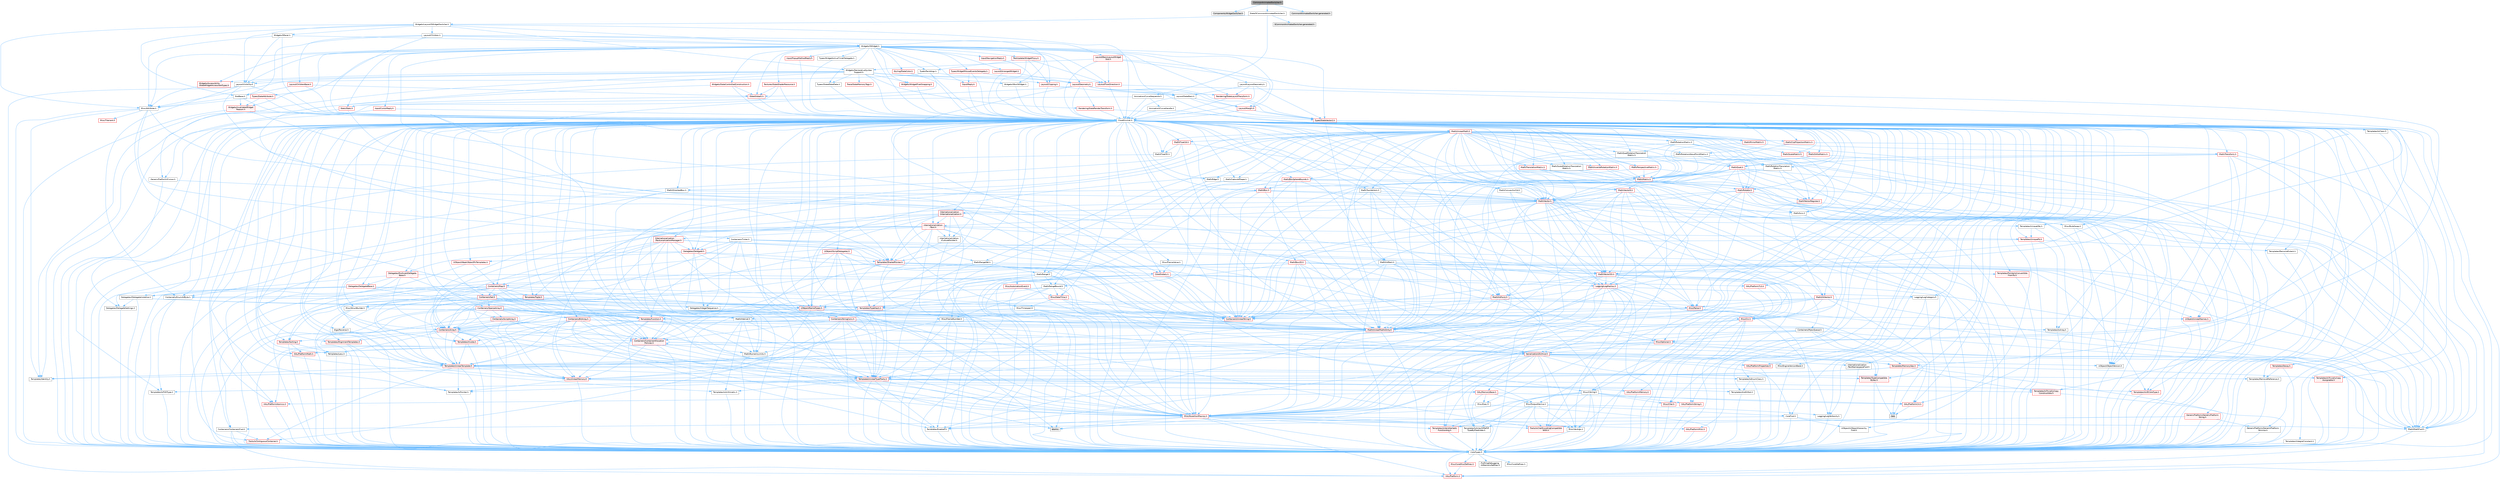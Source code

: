 digraph "CommonAnimatedSwitcher.h"
{
 // INTERACTIVE_SVG=YES
 // LATEX_PDF_SIZE
  bgcolor="transparent";
  edge [fontname=Helvetica,fontsize=10,labelfontname=Helvetica,labelfontsize=10];
  node [fontname=Helvetica,fontsize=10,shape=box,height=0.2,width=0.4];
  Node1 [id="Node000001",label="CommonAnimatedSwitcher.h",height=0.2,width=0.4,color="gray40", fillcolor="grey60", style="filled", fontcolor="black",tooltip=" "];
  Node1 -> Node2 [id="edge1_Node000001_Node000002",color="steelblue1",style="solid",tooltip=" "];
  Node2 [id="Node000002",label="Components/WidgetSwitcher.h",height=0.2,width=0.4,color="grey60", fillcolor="#E0E0E0", style="filled",tooltip=" "];
  Node1 -> Node3 [id="edge2_Node000001_Node000003",color="steelblue1",style="solid",tooltip=" "];
  Node3 [id="Node000003",label="Slate/SCommonAnimatedSwitcher.h",height=0.2,width=0.4,color="grey40", fillcolor="white", style="filled",URL="$d8/d15/SCommonAnimatedSwitcher_8h.html",tooltip=" "];
  Node3 -> Node4 [id="edge3_Node000003_Node000004",color="steelblue1",style="solid",tooltip=" "];
  Node4 [id="Node000004",label="Widgets/Layout/SWidgetSwitcher.h",height=0.2,width=0.4,color="grey40", fillcolor="white", style="filled",URL="$db/def/SWidgetSwitcher_8h.html",tooltip=" "];
  Node4 -> Node5 [id="edge4_Node000004_Node000005",color="steelblue1",style="solid",tooltip=" "];
  Node5 [id="Node000005",label="CoreMinimal.h",height=0.2,width=0.4,color="grey40", fillcolor="white", style="filled",URL="$d7/d67/CoreMinimal_8h.html",tooltip=" "];
  Node5 -> Node6 [id="edge5_Node000005_Node000006",color="steelblue1",style="solid",tooltip=" "];
  Node6 [id="Node000006",label="CoreTypes.h",height=0.2,width=0.4,color="grey40", fillcolor="white", style="filled",URL="$dc/dec/CoreTypes_8h.html",tooltip=" "];
  Node6 -> Node7 [id="edge6_Node000006_Node000007",color="steelblue1",style="solid",tooltip=" "];
  Node7 [id="Node000007",label="HAL/Platform.h",height=0.2,width=0.4,color="red", fillcolor="#FFF0F0", style="filled",URL="$d9/dd0/Platform_8h.html",tooltip=" "];
  Node6 -> Node17 [id="edge7_Node000006_Node000017",color="steelblue1",style="solid",tooltip=" "];
  Node17 [id="Node000017",label="ProfilingDebugging\l/UMemoryDefines.h",height=0.2,width=0.4,color="grey40", fillcolor="white", style="filled",URL="$d2/da2/UMemoryDefines_8h.html",tooltip=" "];
  Node6 -> Node18 [id="edge8_Node000006_Node000018",color="steelblue1",style="solid",tooltip=" "];
  Node18 [id="Node000018",label="Misc/CoreMiscDefines.h",height=0.2,width=0.4,color="red", fillcolor="#FFF0F0", style="filled",URL="$da/d38/CoreMiscDefines_8h.html",tooltip=" "];
  Node18 -> Node7 [id="edge9_Node000018_Node000007",color="steelblue1",style="solid",tooltip=" "];
  Node6 -> Node19 [id="edge10_Node000006_Node000019",color="steelblue1",style="solid",tooltip=" "];
  Node19 [id="Node000019",label="Misc/CoreDefines.h",height=0.2,width=0.4,color="grey40", fillcolor="white", style="filled",URL="$d3/dd2/CoreDefines_8h.html",tooltip=" "];
  Node5 -> Node20 [id="edge11_Node000005_Node000020",color="steelblue1",style="solid",tooltip=" "];
  Node20 [id="Node000020",label="CoreFwd.h",height=0.2,width=0.4,color="grey40", fillcolor="white", style="filled",URL="$d1/d1e/CoreFwd_8h.html",tooltip=" "];
  Node20 -> Node6 [id="edge12_Node000020_Node000006",color="steelblue1",style="solid",tooltip=" "];
  Node20 -> Node21 [id="edge13_Node000020_Node000021",color="steelblue1",style="solid",tooltip=" "];
  Node21 [id="Node000021",label="Containers/ContainersFwd.h",height=0.2,width=0.4,color="grey40", fillcolor="white", style="filled",URL="$d4/d0a/ContainersFwd_8h.html",tooltip=" "];
  Node21 -> Node7 [id="edge14_Node000021_Node000007",color="steelblue1",style="solid",tooltip=" "];
  Node21 -> Node6 [id="edge15_Node000021_Node000006",color="steelblue1",style="solid",tooltip=" "];
  Node21 -> Node22 [id="edge16_Node000021_Node000022",color="steelblue1",style="solid",tooltip=" "];
  Node22 [id="Node000022",label="Traits/IsContiguousContainer.h",height=0.2,width=0.4,color="red", fillcolor="#FFF0F0", style="filled",URL="$d5/d3c/IsContiguousContainer_8h.html",tooltip=" "];
  Node22 -> Node6 [id="edge17_Node000022_Node000006",color="steelblue1",style="solid",tooltip=" "];
  Node20 -> Node25 [id="edge18_Node000020_Node000025",color="steelblue1",style="solid",tooltip=" "];
  Node25 [id="Node000025",label="Math/MathFwd.h",height=0.2,width=0.4,color="grey40", fillcolor="white", style="filled",URL="$d2/d10/MathFwd_8h.html",tooltip=" "];
  Node25 -> Node7 [id="edge19_Node000025_Node000007",color="steelblue1",style="solid",tooltip=" "];
  Node20 -> Node26 [id="edge20_Node000020_Node000026",color="steelblue1",style="solid",tooltip=" "];
  Node26 [id="Node000026",label="UObject/UObjectHierarchy\lFwd.h",height=0.2,width=0.4,color="grey40", fillcolor="white", style="filled",URL="$d3/d13/UObjectHierarchyFwd_8h.html",tooltip=" "];
  Node5 -> Node26 [id="edge21_Node000005_Node000026",color="steelblue1",style="solid",tooltip=" "];
  Node5 -> Node21 [id="edge22_Node000005_Node000021",color="steelblue1",style="solid",tooltip=" "];
  Node5 -> Node27 [id="edge23_Node000005_Node000027",color="steelblue1",style="solid",tooltip=" "];
  Node27 [id="Node000027",label="Misc/VarArgs.h",height=0.2,width=0.4,color="grey40", fillcolor="white", style="filled",URL="$d5/d6f/VarArgs_8h.html",tooltip=" "];
  Node27 -> Node6 [id="edge24_Node000027_Node000006",color="steelblue1",style="solid",tooltip=" "];
  Node5 -> Node28 [id="edge25_Node000005_Node000028",color="steelblue1",style="solid",tooltip=" "];
  Node28 [id="Node000028",label="Logging/LogVerbosity.h",height=0.2,width=0.4,color="grey40", fillcolor="white", style="filled",URL="$d2/d8f/LogVerbosity_8h.html",tooltip=" "];
  Node28 -> Node6 [id="edge26_Node000028_Node000006",color="steelblue1",style="solid",tooltip=" "];
  Node5 -> Node29 [id="edge27_Node000005_Node000029",color="steelblue1",style="solid",tooltip=" "];
  Node29 [id="Node000029",label="Misc/OutputDevice.h",height=0.2,width=0.4,color="grey40", fillcolor="white", style="filled",URL="$d7/d32/OutputDevice_8h.html",tooltip=" "];
  Node29 -> Node20 [id="edge28_Node000029_Node000020",color="steelblue1",style="solid",tooltip=" "];
  Node29 -> Node6 [id="edge29_Node000029_Node000006",color="steelblue1",style="solid",tooltip=" "];
  Node29 -> Node28 [id="edge30_Node000029_Node000028",color="steelblue1",style="solid",tooltip=" "];
  Node29 -> Node27 [id="edge31_Node000029_Node000027",color="steelblue1",style="solid",tooltip=" "];
  Node29 -> Node30 [id="edge32_Node000029_Node000030",color="steelblue1",style="solid",tooltip=" "];
  Node30 [id="Node000030",label="Templates/IsArrayOrRefOf\lTypeByPredicate.h",height=0.2,width=0.4,color="grey40", fillcolor="white", style="filled",URL="$d6/da1/IsArrayOrRefOfTypeByPredicate_8h.html",tooltip=" "];
  Node30 -> Node6 [id="edge33_Node000030_Node000006",color="steelblue1",style="solid",tooltip=" "];
  Node29 -> Node31 [id="edge34_Node000029_Node000031",color="steelblue1",style="solid",tooltip=" "];
  Node31 [id="Node000031",label="Templates/IsValidVariadic\lFunctionArg.h",height=0.2,width=0.4,color="red", fillcolor="#FFF0F0", style="filled",URL="$d0/dc8/IsValidVariadicFunctionArg_8h.html",tooltip=" "];
  Node31 -> Node6 [id="edge35_Node000031_Node000006",color="steelblue1",style="solid",tooltip=" "];
  Node29 -> Node33 [id="edge36_Node000029_Node000033",color="steelblue1",style="solid",tooltip=" "];
  Node33 [id="Node000033",label="Traits/IsCharEncodingCompatible\lWith.h",height=0.2,width=0.4,color="red", fillcolor="#FFF0F0", style="filled",URL="$df/dd1/IsCharEncodingCompatibleWith_8h.html",tooltip=" "];
  Node5 -> Node35 [id="edge37_Node000005_Node000035",color="steelblue1",style="solid",tooltip=" "];
  Node35 [id="Node000035",label="HAL/PlatformCrt.h",height=0.2,width=0.4,color="red", fillcolor="#FFF0F0", style="filled",URL="$d8/d75/PlatformCrt_8h.html",tooltip=" "];
  Node35 -> Node36 [id="edge38_Node000035_Node000036",color="steelblue1",style="solid",tooltip=" "];
  Node36 [id="Node000036",label="new",height=0.2,width=0.4,color="grey60", fillcolor="#E0E0E0", style="filled",tooltip=" "];
  Node5 -> Node45 [id="edge39_Node000005_Node000045",color="steelblue1",style="solid",tooltip=" "];
  Node45 [id="Node000045",label="HAL/PlatformMisc.h",height=0.2,width=0.4,color="red", fillcolor="#FFF0F0", style="filled",URL="$d0/df5/PlatformMisc_8h.html",tooltip=" "];
  Node45 -> Node6 [id="edge40_Node000045_Node000006",color="steelblue1",style="solid",tooltip=" "];
  Node5 -> Node64 [id="edge41_Node000005_Node000064",color="steelblue1",style="solid",tooltip=" "];
  Node64 [id="Node000064",label="Misc/AssertionMacros.h",height=0.2,width=0.4,color="red", fillcolor="#FFF0F0", style="filled",URL="$d0/dfa/AssertionMacros_8h.html",tooltip=" "];
  Node64 -> Node6 [id="edge42_Node000064_Node000006",color="steelblue1",style="solid",tooltip=" "];
  Node64 -> Node7 [id="edge43_Node000064_Node000007",color="steelblue1",style="solid",tooltip=" "];
  Node64 -> Node45 [id="edge44_Node000064_Node000045",color="steelblue1",style="solid",tooltip=" "];
  Node64 -> Node65 [id="edge45_Node000064_Node000065",color="steelblue1",style="solid",tooltip=" "];
  Node65 [id="Node000065",label="Templates/EnableIf.h",height=0.2,width=0.4,color="grey40", fillcolor="white", style="filled",URL="$d7/d60/EnableIf_8h.html",tooltip=" "];
  Node65 -> Node6 [id="edge46_Node000065_Node000006",color="steelblue1",style="solid",tooltip=" "];
  Node64 -> Node30 [id="edge47_Node000064_Node000030",color="steelblue1",style="solid",tooltip=" "];
  Node64 -> Node31 [id="edge48_Node000064_Node000031",color="steelblue1",style="solid",tooltip=" "];
  Node64 -> Node33 [id="edge49_Node000064_Node000033",color="steelblue1",style="solid",tooltip=" "];
  Node64 -> Node27 [id="edge50_Node000064_Node000027",color="steelblue1",style="solid",tooltip=" "];
  Node64 -> Node72 [id="edge51_Node000064_Node000072",color="steelblue1",style="solid",tooltip=" "];
  Node72 [id="Node000072",label="atomic",height=0.2,width=0.4,color="grey60", fillcolor="#E0E0E0", style="filled",tooltip=" "];
  Node5 -> Node73 [id="edge52_Node000005_Node000073",color="steelblue1",style="solid",tooltip=" "];
  Node73 [id="Node000073",label="Templates/IsPointer.h",height=0.2,width=0.4,color="grey40", fillcolor="white", style="filled",URL="$d7/d05/IsPointer_8h.html",tooltip=" "];
  Node73 -> Node6 [id="edge53_Node000073_Node000006",color="steelblue1",style="solid",tooltip=" "];
  Node5 -> Node74 [id="edge54_Node000005_Node000074",color="steelblue1",style="solid",tooltip=" "];
  Node74 [id="Node000074",label="HAL/PlatformMemory.h",height=0.2,width=0.4,color="red", fillcolor="#FFF0F0", style="filled",URL="$de/d68/PlatformMemory_8h.html",tooltip=" "];
  Node74 -> Node6 [id="edge55_Node000074_Node000006",color="steelblue1",style="solid",tooltip=" "];
  Node5 -> Node57 [id="edge56_Node000005_Node000057",color="steelblue1",style="solid",tooltip=" "];
  Node57 [id="Node000057",label="HAL/PlatformAtomics.h",height=0.2,width=0.4,color="red", fillcolor="#FFF0F0", style="filled",URL="$d3/d36/PlatformAtomics_8h.html",tooltip=" "];
  Node57 -> Node6 [id="edge57_Node000057_Node000006",color="steelblue1",style="solid",tooltip=" "];
  Node5 -> Node79 [id="edge58_Node000005_Node000079",color="steelblue1",style="solid",tooltip=" "];
  Node79 [id="Node000079",label="Misc/Exec.h",height=0.2,width=0.4,color="grey40", fillcolor="white", style="filled",URL="$de/ddb/Exec_8h.html",tooltip=" "];
  Node79 -> Node6 [id="edge59_Node000079_Node000006",color="steelblue1",style="solid",tooltip=" "];
  Node79 -> Node64 [id="edge60_Node000079_Node000064",color="steelblue1",style="solid",tooltip=" "];
  Node5 -> Node80 [id="edge61_Node000005_Node000080",color="steelblue1",style="solid",tooltip=" "];
  Node80 [id="Node000080",label="HAL/MemoryBase.h",height=0.2,width=0.4,color="red", fillcolor="#FFF0F0", style="filled",URL="$d6/d9f/MemoryBase_8h.html",tooltip=" "];
  Node80 -> Node6 [id="edge62_Node000080_Node000006",color="steelblue1",style="solid",tooltip=" "];
  Node80 -> Node57 [id="edge63_Node000080_Node000057",color="steelblue1",style="solid",tooltip=" "];
  Node80 -> Node35 [id="edge64_Node000080_Node000035",color="steelblue1",style="solid",tooltip=" "];
  Node80 -> Node79 [id="edge65_Node000080_Node000079",color="steelblue1",style="solid",tooltip=" "];
  Node80 -> Node29 [id="edge66_Node000080_Node000029",color="steelblue1",style="solid",tooltip=" "];
  Node5 -> Node90 [id="edge67_Node000005_Node000090",color="steelblue1",style="solid",tooltip=" "];
  Node90 [id="Node000090",label="HAL/UnrealMemory.h",height=0.2,width=0.4,color="red", fillcolor="#FFF0F0", style="filled",URL="$d9/d96/UnrealMemory_8h.html",tooltip=" "];
  Node90 -> Node6 [id="edge68_Node000090_Node000006",color="steelblue1",style="solid",tooltip=" "];
  Node90 -> Node80 [id="edge69_Node000090_Node000080",color="steelblue1",style="solid",tooltip=" "];
  Node90 -> Node74 [id="edge70_Node000090_Node000074",color="steelblue1",style="solid",tooltip=" "];
  Node90 -> Node73 [id="edge71_Node000090_Node000073",color="steelblue1",style="solid",tooltip=" "];
  Node5 -> Node92 [id="edge72_Node000005_Node000092",color="steelblue1",style="solid",tooltip=" "];
  Node92 [id="Node000092",label="Templates/IsArithmetic.h",height=0.2,width=0.4,color="grey40", fillcolor="white", style="filled",URL="$d2/d5d/IsArithmetic_8h.html",tooltip=" "];
  Node92 -> Node6 [id="edge73_Node000092_Node000006",color="steelblue1",style="solid",tooltip=" "];
  Node5 -> Node86 [id="edge74_Node000005_Node000086",color="steelblue1",style="solid",tooltip=" "];
  Node86 [id="Node000086",label="Templates/AndOrNot.h",height=0.2,width=0.4,color="grey40", fillcolor="white", style="filled",URL="$db/d0a/AndOrNot_8h.html",tooltip=" "];
  Node86 -> Node6 [id="edge75_Node000086_Node000006",color="steelblue1",style="solid",tooltip=" "];
  Node5 -> Node93 [id="edge76_Node000005_Node000093",color="steelblue1",style="solid",tooltip=" "];
  Node93 [id="Node000093",label="Templates/IsPODType.h",height=0.2,width=0.4,color="grey40", fillcolor="white", style="filled",URL="$d7/db1/IsPODType_8h.html",tooltip=" "];
  Node93 -> Node6 [id="edge77_Node000093_Node000006",color="steelblue1",style="solid",tooltip=" "];
  Node5 -> Node94 [id="edge78_Node000005_Node000094",color="steelblue1",style="solid",tooltip=" "];
  Node94 [id="Node000094",label="Templates/IsUECoreType.h",height=0.2,width=0.4,color="red", fillcolor="#FFF0F0", style="filled",URL="$d1/db8/IsUECoreType_8h.html",tooltip=" "];
  Node94 -> Node6 [id="edge79_Node000094_Node000006",color="steelblue1",style="solid",tooltip=" "];
  Node5 -> Node87 [id="edge80_Node000005_Node000087",color="steelblue1",style="solid",tooltip=" "];
  Node87 [id="Node000087",label="Templates/IsTriviallyCopy\lConstructible.h",height=0.2,width=0.4,color="red", fillcolor="#FFF0F0", style="filled",URL="$d3/d78/IsTriviallyCopyConstructible_8h.html",tooltip=" "];
  Node87 -> Node6 [id="edge81_Node000087_Node000006",color="steelblue1",style="solid",tooltip=" "];
  Node5 -> Node95 [id="edge82_Node000005_Node000095",color="steelblue1",style="solid",tooltip=" "];
  Node95 [id="Node000095",label="Templates/UnrealTypeTraits.h",height=0.2,width=0.4,color="red", fillcolor="#FFF0F0", style="filled",URL="$d2/d2d/UnrealTypeTraits_8h.html",tooltip=" "];
  Node95 -> Node6 [id="edge83_Node000095_Node000006",color="steelblue1",style="solid",tooltip=" "];
  Node95 -> Node73 [id="edge84_Node000095_Node000073",color="steelblue1",style="solid",tooltip=" "];
  Node95 -> Node64 [id="edge85_Node000095_Node000064",color="steelblue1",style="solid",tooltip=" "];
  Node95 -> Node86 [id="edge86_Node000095_Node000086",color="steelblue1",style="solid",tooltip=" "];
  Node95 -> Node65 [id="edge87_Node000095_Node000065",color="steelblue1",style="solid",tooltip=" "];
  Node95 -> Node92 [id="edge88_Node000095_Node000092",color="steelblue1",style="solid",tooltip=" "];
  Node95 -> Node93 [id="edge89_Node000095_Node000093",color="steelblue1",style="solid",tooltip=" "];
  Node95 -> Node94 [id="edge90_Node000095_Node000094",color="steelblue1",style="solid",tooltip=" "];
  Node95 -> Node87 [id="edge91_Node000095_Node000087",color="steelblue1",style="solid",tooltip=" "];
  Node5 -> Node65 [id="edge92_Node000005_Node000065",color="steelblue1",style="solid",tooltip=" "];
  Node5 -> Node97 [id="edge93_Node000005_Node000097",color="steelblue1",style="solid",tooltip=" "];
  Node97 [id="Node000097",label="Templates/RemoveReference.h",height=0.2,width=0.4,color="grey40", fillcolor="white", style="filled",URL="$da/dbe/RemoveReference_8h.html",tooltip=" "];
  Node97 -> Node6 [id="edge94_Node000097_Node000006",color="steelblue1",style="solid",tooltip=" "];
  Node5 -> Node98 [id="edge95_Node000005_Node000098",color="steelblue1",style="solid",tooltip=" "];
  Node98 [id="Node000098",label="Templates/IntegralConstant.h",height=0.2,width=0.4,color="grey40", fillcolor="white", style="filled",URL="$db/d1b/IntegralConstant_8h.html",tooltip=" "];
  Node98 -> Node6 [id="edge96_Node000098_Node000006",color="steelblue1",style="solid",tooltip=" "];
  Node5 -> Node99 [id="edge97_Node000005_Node000099",color="steelblue1",style="solid",tooltip=" "];
  Node99 [id="Node000099",label="Templates/IsClass.h",height=0.2,width=0.4,color="grey40", fillcolor="white", style="filled",URL="$db/dcb/IsClass_8h.html",tooltip=" "];
  Node99 -> Node6 [id="edge98_Node000099_Node000006",color="steelblue1",style="solid",tooltip=" "];
  Node5 -> Node100 [id="edge99_Node000005_Node000100",color="steelblue1",style="solid",tooltip=" "];
  Node100 [id="Node000100",label="Templates/TypeCompatible\lBytes.h",height=0.2,width=0.4,color="red", fillcolor="#FFF0F0", style="filled",URL="$df/d0a/TypeCompatibleBytes_8h.html",tooltip=" "];
  Node100 -> Node6 [id="edge100_Node000100_Node000006",color="steelblue1",style="solid",tooltip=" "];
  Node100 -> Node36 [id="edge101_Node000100_Node000036",color="steelblue1",style="solid",tooltip=" "];
  Node5 -> Node22 [id="edge102_Node000005_Node000022",color="steelblue1",style="solid",tooltip=" "];
  Node5 -> Node101 [id="edge103_Node000005_Node000101",color="steelblue1",style="solid",tooltip=" "];
  Node101 [id="Node000101",label="Templates/UnrealTemplate.h",height=0.2,width=0.4,color="red", fillcolor="#FFF0F0", style="filled",URL="$d4/d24/UnrealTemplate_8h.html",tooltip=" "];
  Node101 -> Node6 [id="edge104_Node000101_Node000006",color="steelblue1",style="solid",tooltip=" "];
  Node101 -> Node73 [id="edge105_Node000101_Node000073",color="steelblue1",style="solid",tooltip=" "];
  Node101 -> Node90 [id="edge106_Node000101_Node000090",color="steelblue1",style="solid",tooltip=" "];
  Node101 -> Node95 [id="edge107_Node000101_Node000095",color="steelblue1",style="solid",tooltip=" "];
  Node101 -> Node97 [id="edge108_Node000101_Node000097",color="steelblue1",style="solid",tooltip=" "];
  Node101 -> Node100 [id="edge109_Node000101_Node000100",color="steelblue1",style="solid",tooltip=" "];
  Node101 -> Node68 [id="edge110_Node000101_Node000068",color="steelblue1",style="solid",tooltip=" "];
  Node68 [id="Node000068",label="Templates/Identity.h",height=0.2,width=0.4,color="grey40", fillcolor="white", style="filled",URL="$d0/dd5/Identity_8h.html",tooltip=" "];
  Node101 -> Node22 [id="edge111_Node000101_Node000022",color="steelblue1",style="solid",tooltip=" "];
  Node5 -> Node50 [id="edge112_Node000005_Node000050",color="steelblue1",style="solid",tooltip=" "];
  Node50 [id="Node000050",label="Math/NumericLimits.h",height=0.2,width=0.4,color="grey40", fillcolor="white", style="filled",URL="$df/d1b/NumericLimits_8h.html",tooltip=" "];
  Node50 -> Node6 [id="edge113_Node000050_Node000006",color="steelblue1",style="solid",tooltip=" "];
  Node5 -> Node105 [id="edge114_Node000005_Node000105",color="steelblue1",style="solid",tooltip=" "];
  Node105 [id="Node000105",label="HAL/PlatformMath.h",height=0.2,width=0.4,color="red", fillcolor="#FFF0F0", style="filled",URL="$dc/d53/PlatformMath_8h.html",tooltip=" "];
  Node105 -> Node6 [id="edge115_Node000105_Node000006",color="steelblue1",style="solid",tooltip=" "];
  Node5 -> Node88 [id="edge116_Node000005_Node000088",color="steelblue1",style="solid",tooltip=" "];
  Node88 [id="Node000088",label="Templates/IsTriviallyCopy\lAssignable.h",height=0.2,width=0.4,color="red", fillcolor="#FFF0F0", style="filled",URL="$d2/df2/IsTriviallyCopyAssignable_8h.html",tooltip=" "];
  Node88 -> Node6 [id="edge117_Node000088_Node000006",color="steelblue1",style="solid",tooltip=" "];
  Node5 -> Node113 [id="edge118_Node000005_Node000113",color="steelblue1",style="solid",tooltip=" "];
  Node113 [id="Node000113",label="Templates/MemoryOps.h",height=0.2,width=0.4,color="red", fillcolor="#FFF0F0", style="filled",URL="$db/dea/MemoryOps_8h.html",tooltip=" "];
  Node113 -> Node6 [id="edge119_Node000113_Node000006",color="steelblue1",style="solid",tooltip=" "];
  Node113 -> Node90 [id="edge120_Node000113_Node000090",color="steelblue1",style="solid",tooltip=" "];
  Node113 -> Node88 [id="edge121_Node000113_Node000088",color="steelblue1",style="solid",tooltip=" "];
  Node113 -> Node87 [id="edge122_Node000113_Node000087",color="steelblue1",style="solid",tooltip=" "];
  Node113 -> Node95 [id="edge123_Node000113_Node000095",color="steelblue1",style="solid",tooltip=" "];
  Node113 -> Node36 [id="edge124_Node000113_Node000036",color="steelblue1",style="solid",tooltip=" "];
  Node5 -> Node114 [id="edge125_Node000005_Node000114",color="steelblue1",style="solid",tooltip=" "];
  Node114 [id="Node000114",label="Containers/ContainerAllocation\lPolicies.h",height=0.2,width=0.4,color="red", fillcolor="#FFF0F0", style="filled",URL="$d7/dff/ContainerAllocationPolicies_8h.html",tooltip=" "];
  Node114 -> Node6 [id="edge126_Node000114_Node000006",color="steelblue1",style="solid",tooltip=" "];
  Node114 -> Node114 [id="edge127_Node000114_Node000114",color="steelblue1",style="solid",tooltip=" "];
  Node114 -> Node105 [id="edge128_Node000114_Node000105",color="steelblue1",style="solid",tooltip=" "];
  Node114 -> Node90 [id="edge129_Node000114_Node000090",color="steelblue1",style="solid",tooltip=" "];
  Node114 -> Node50 [id="edge130_Node000114_Node000050",color="steelblue1",style="solid",tooltip=" "];
  Node114 -> Node64 [id="edge131_Node000114_Node000064",color="steelblue1",style="solid",tooltip=" "];
  Node114 -> Node113 [id="edge132_Node000114_Node000113",color="steelblue1",style="solid",tooltip=" "];
  Node114 -> Node100 [id="edge133_Node000114_Node000100",color="steelblue1",style="solid",tooltip=" "];
  Node5 -> Node117 [id="edge134_Node000005_Node000117",color="steelblue1",style="solid",tooltip=" "];
  Node117 [id="Node000117",label="Templates/IsEnumClass.h",height=0.2,width=0.4,color="grey40", fillcolor="white", style="filled",URL="$d7/d15/IsEnumClass_8h.html",tooltip=" "];
  Node117 -> Node6 [id="edge135_Node000117_Node000006",color="steelblue1",style="solid",tooltip=" "];
  Node117 -> Node86 [id="edge136_Node000117_Node000086",color="steelblue1",style="solid",tooltip=" "];
  Node5 -> Node118 [id="edge137_Node000005_Node000118",color="steelblue1",style="solid",tooltip=" "];
  Node118 [id="Node000118",label="HAL/PlatformProperties.h",height=0.2,width=0.4,color="red", fillcolor="#FFF0F0", style="filled",URL="$d9/db0/PlatformProperties_8h.html",tooltip=" "];
  Node118 -> Node6 [id="edge138_Node000118_Node000006",color="steelblue1",style="solid",tooltip=" "];
  Node5 -> Node121 [id="edge139_Node000005_Node000121",color="steelblue1",style="solid",tooltip=" "];
  Node121 [id="Node000121",label="Misc/EngineVersionBase.h",height=0.2,width=0.4,color="grey40", fillcolor="white", style="filled",URL="$d5/d2b/EngineVersionBase_8h.html",tooltip=" "];
  Node121 -> Node6 [id="edge140_Node000121_Node000006",color="steelblue1",style="solid",tooltip=" "];
  Node5 -> Node122 [id="edge141_Node000005_Node000122",color="steelblue1",style="solid",tooltip=" "];
  Node122 [id="Node000122",label="Internationalization\l/TextNamespaceFwd.h",height=0.2,width=0.4,color="grey40", fillcolor="white", style="filled",URL="$d8/d97/TextNamespaceFwd_8h.html",tooltip=" "];
  Node122 -> Node6 [id="edge142_Node000122_Node000006",color="steelblue1",style="solid",tooltip=" "];
  Node5 -> Node123 [id="edge143_Node000005_Node000123",color="steelblue1",style="solid",tooltip=" "];
  Node123 [id="Node000123",label="Serialization/Archive.h",height=0.2,width=0.4,color="red", fillcolor="#FFF0F0", style="filled",URL="$d7/d3b/Archive_8h.html",tooltip=" "];
  Node123 -> Node20 [id="edge144_Node000123_Node000020",color="steelblue1",style="solid",tooltip=" "];
  Node123 -> Node6 [id="edge145_Node000123_Node000006",color="steelblue1",style="solid",tooltip=" "];
  Node123 -> Node118 [id="edge146_Node000123_Node000118",color="steelblue1",style="solid",tooltip=" "];
  Node123 -> Node122 [id="edge147_Node000123_Node000122",color="steelblue1",style="solid",tooltip=" "];
  Node123 -> Node25 [id="edge148_Node000123_Node000025",color="steelblue1",style="solid",tooltip=" "];
  Node123 -> Node64 [id="edge149_Node000123_Node000064",color="steelblue1",style="solid",tooltip=" "];
  Node123 -> Node121 [id="edge150_Node000123_Node000121",color="steelblue1",style="solid",tooltip=" "];
  Node123 -> Node27 [id="edge151_Node000123_Node000027",color="steelblue1",style="solid",tooltip=" "];
  Node123 -> Node65 [id="edge152_Node000123_Node000065",color="steelblue1",style="solid",tooltip=" "];
  Node123 -> Node30 [id="edge153_Node000123_Node000030",color="steelblue1",style="solid",tooltip=" "];
  Node123 -> Node117 [id="edge154_Node000123_Node000117",color="steelblue1",style="solid",tooltip=" "];
  Node123 -> Node31 [id="edge155_Node000123_Node000031",color="steelblue1",style="solid",tooltip=" "];
  Node123 -> Node101 [id="edge156_Node000123_Node000101",color="steelblue1",style="solid",tooltip=" "];
  Node123 -> Node33 [id="edge157_Node000123_Node000033",color="steelblue1",style="solid",tooltip=" "];
  Node123 -> Node126 [id="edge158_Node000123_Node000126",color="steelblue1",style="solid",tooltip=" "];
  Node126 [id="Node000126",label="UObject/ObjectVersion.h",height=0.2,width=0.4,color="grey40", fillcolor="white", style="filled",URL="$da/d63/ObjectVersion_8h.html",tooltip=" "];
  Node126 -> Node6 [id="edge159_Node000126_Node000006",color="steelblue1",style="solid",tooltip=" "];
  Node5 -> Node127 [id="edge160_Node000005_Node000127",color="steelblue1",style="solid",tooltip=" "];
  Node127 [id="Node000127",label="Templates/Less.h",height=0.2,width=0.4,color="grey40", fillcolor="white", style="filled",URL="$de/dc8/Less_8h.html",tooltip=" "];
  Node127 -> Node6 [id="edge161_Node000127_Node000006",color="steelblue1",style="solid",tooltip=" "];
  Node127 -> Node101 [id="edge162_Node000127_Node000101",color="steelblue1",style="solid",tooltip=" "];
  Node5 -> Node128 [id="edge163_Node000005_Node000128",color="steelblue1",style="solid",tooltip=" "];
  Node128 [id="Node000128",label="Templates/Sorting.h",height=0.2,width=0.4,color="red", fillcolor="#FFF0F0", style="filled",URL="$d3/d9e/Sorting_8h.html",tooltip=" "];
  Node128 -> Node6 [id="edge164_Node000128_Node000006",color="steelblue1",style="solid",tooltip=" "];
  Node128 -> Node105 [id="edge165_Node000128_Node000105",color="steelblue1",style="solid",tooltip=" "];
  Node128 -> Node127 [id="edge166_Node000128_Node000127",color="steelblue1",style="solid",tooltip=" "];
  Node5 -> Node139 [id="edge167_Node000005_Node000139",color="steelblue1",style="solid",tooltip=" "];
  Node139 [id="Node000139",label="Misc/Char.h",height=0.2,width=0.4,color="red", fillcolor="#FFF0F0", style="filled",URL="$d0/d58/Char_8h.html",tooltip=" "];
  Node139 -> Node6 [id="edge168_Node000139_Node000006",color="steelblue1",style="solid",tooltip=" "];
  Node5 -> Node142 [id="edge169_Node000005_Node000142",color="steelblue1",style="solid",tooltip=" "];
  Node142 [id="Node000142",label="GenericPlatform/GenericPlatform\lStricmp.h",height=0.2,width=0.4,color="grey40", fillcolor="white", style="filled",URL="$d2/d86/GenericPlatformStricmp_8h.html",tooltip=" "];
  Node142 -> Node6 [id="edge170_Node000142_Node000006",color="steelblue1",style="solid",tooltip=" "];
  Node5 -> Node143 [id="edge171_Node000005_Node000143",color="steelblue1",style="solid",tooltip=" "];
  Node143 [id="Node000143",label="GenericPlatform/GenericPlatform\lString.h",height=0.2,width=0.4,color="red", fillcolor="#FFF0F0", style="filled",URL="$dd/d20/GenericPlatformString_8h.html",tooltip=" "];
  Node143 -> Node6 [id="edge172_Node000143_Node000006",color="steelblue1",style="solid",tooltip=" "];
  Node143 -> Node142 [id="edge173_Node000143_Node000142",color="steelblue1",style="solid",tooltip=" "];
  Node143 -> Node65 [id="edge174_Node000143_Node000065",color="steelblue1",style="solid",tooltip=" "];
  Node143 -> Node33 [id="edge175_Node000143_Node000033",color="steelblue1",style="solid",tooltip=" "];
  Node5 -> Node76 [id="edge176_Node000005_Node000076",color="steelblue1",style="solid",tooltip=" "];
  Node76 [id="Node000076",label="HAL/PlatformString.h",height=0.2,width=0.4,color="red", fillcolor="#FFF0F0", style="filled",URL="$db/db5/PlatformString_8h.html",tooltip=" "];
  Node76 -> Node6 [id="edge177_Node000076_Node000006",color="steelblue1",style="solid",tooltip=" "];
  Node5 -> Node146 [id="edge178_Node000005_Node000146",color="steelblue1",style="solid",tooltip=" "];
  Node146 [id="Node000146",label="Misc/CString.h",height=0.2,width=0.4,color="grey40", fillcolor="white", style="filled",URL="$d2/d49/CString_8h.html",tooltip=" "];
  Node146 -> Node6 [id="edge179_Node000146_Node000006",color="steelblue1",style="solid",tooltip=" "];
  Node146 -> Node35 [id="edge180_Node000146_Node000035",color="steelblue1",style="solid",tooltip=" "];
  Node146 -> Node76 [id="edge181_Node000146_Node000076",color="steelblue1",style="solid",tooltip=" "];
  Node146 -> Node64 [id="edge182_Node000146_Node000064",color="steelblue1",style="solid",tooltip=" "];
  Node146 -> Node139 [id="edge183_Node000146_Node000139",color="steelblue1",style="solid",tooltip=" "];
  Node146 -> Node27 [id="edge184_Node000146_Node000027",color="steelblue1",style="solid",tooltip=" "];
  Node146 -> Node30 [id="edge185_Node000146_Node000030",color="steelblue1",style="solid",tooltip=" "];
  Node146 -> Node31 [id="edge186_Node000146_Node000031",color="steelblue1",style="solid",tooltip=" "];
  Node146 -> Node33 [id="edge187_Node000146_Node000033",color="steelblue1",style="solid",tooltip=" "];
  Node5 -> Node147 [id="edge188_Node000005_Node000147",color="steelblue1",style="solid",tooltip=" "];
  Node147 [id="Node000147",label="Misc/Crc.h",height=0.2,width=0.4,color="red", fillcolor="#FFF0F0", style="filled",URL="$d4/dd2/Crc_8h.html",tooltip=" "];
  Node147 -> Node6 [id="edge189_Node000147_Node000006",color="steelblue1",style="solid",tooltip=" "];
  Node147 -> Node76 [id="edge190_Node000147_Node000076",color="steelblue1",style="solid",tooltip=" "];
  Node147 -> Node64 [id="edge191_Node000147_Node000064",color="steelblue1",style="solid",tooltip=" "];
  Node147 -> Node146 [id="edge192_Node000147_Node000146",color="steelblue1",style="solid",tooltip=" "];
  Node147 -> Node139 [id="edge193_Node000147_Node000139",color="steelblue1",style="solid",tooltip=" "];
  Node147 -> Node95 [id="edge194_Node000147_Node000095",color="steelblue1",style="solid",tooltip=" "];
  Node5 -> Node138 [id="edge195_Node000005_Node000138",color="steelblue1",style="solid",tooltip=" "];
  Node138 [id="Node000138",label="Math/UnrealMathUtility.h",height=0.2,width=0.4,color="red", fillcolor="#FFF0F0", style="filled",URL="$db/db8/UnrealMathUtility_8h.html",tooltip=" "];
  Node138 -> Node6 [id="edge196_Node000138_Node000006",color="steelblue1",style="solid",tooltip=" "];
  Node138 -> Node64 [id="edge197_Node000138_Node000064",color="steelblue1",style="solid",tooltip=" "];
  Node138 -> Node105 [id="edge198_Node000138_Node000105",color="steelblue1",style="solid",tooltip=" "];
  Node138 -> Node25 [id="edge199_Node000138_Node000025",color="steelblue1",style="solid",tooltip=" "];
  Node138 -> Node68 [id="edge200_Node000138_Node000068",color="steelblue1",style="solid",tooltip=" "];
  Node5 -> Node148 [id="edge201_Node000005_Node000148",color="steelblue1",style="solid",tooltip=" "];
  Node148 [id="Node000148",label="Containers/UnrealString.h",height=0.2,width=0.4,color="red", fillcolor="#FFF0F0", style="filled",URL="$d5/dba/UnrealString_8h.html",tooltip=" "];
  Node5 -> Node152 [id="edge202_Node000005_Node000152",color="steelblue1",style="solid",tooltip=" "];
  Node152 [id="Node000152",label="Containers/Array.h",height=0.2,width=0.4,color="red", fillcolor="#FFF0F0", style="filled",URL="$df/dd0/Array_8h.html",tooltip=" "];
  Node152 -> Node6 [id="edge203_Node000152_Node000006",color="steelblue1",style="solid",tooltip=" "];
  Node152 -> Node64 [id="edge204_Node000152_Node000064",color="steelblue1",style="solid",tooltip=" "];
  Node152 -> Node90 [id="edge205_Node000152_Node000090",color="steelblue1",style="solid",tooltip=" "];
  Node152 -> Node95 [id="edge206_Node000152_Node000095",color="steelblue1",style="solid",tooltip=" "];
  Node152 -> Node101 [id="edge207_Node000152_Node000101",color="steelblue1",style="solid",tooltip=" "];
  Node152 -> Node114 [id="edge208_Node000152_Node000114",color="steelblue1",style="solid",tooltip=" "];
  Node152 -> Node123 [id="edge209_Node000152_Node000123",color="steelblue1",style="solid",tooltip=" "];
  Node152 -> Node131 [id="edge210_Node000152_Node000131",color="steelblue1",style="solid",tooltip=" "];
  Node131 [id="Node000131",label="Templates/Invoke.h",height=0.2,width=0.4,color="red", fillcolor="#FFF0F0", style="filled",URL="$d7/deb/Invoke_8h.html",tooltip=" "];
  Node131 -> Node6 [id="edge211_Node000131_Node000006",color="steelblue1",style="solid",tooltip=" "];
  Node131 -> Node101 [id="edge212_Node000131_Node000101",color="steelblue1",style="solid",tooltip=" "];
  Node152 -> Node127 [id="edge213_Node000152_Node000127",color="steelblue1",style="solid",tooltip=" "];
  Node152 -> Node128 [id="edge214_Node000152_Node000128",color="steelblue1",style="solid",tooltip=" "];
  Node152 -> Node175 [id="edge215_Node000152_Node000175",color="steelblue1",style="solid",tooltip=" "];
  Node175 [id="Node000175",label="Templates/AlignmentTemplates.h",height=0.2,width=0.4,color="red", fillcolor="#FFF0F0", style="filled",URL="$dd/d32/AlignmentTemplates_8h.html",tooltip=" "];
  Node175 -> Node6 [id="edge216_Node000175_Node000006",color="steelblue1",style="solid",tooltip=" "];
  Node175 -> Node73 [id="edge217_Node000175_Node000073",color="steelblue1",style="solid",tooltip=" "];
  Node5 -> Node176 [id="edge218_Node000005_Node000176",color="steelblue1",style="solid",tooltip=" "];
  Node176 [id="Node000176",label="Misc/FrameNumber.h",height=0.2,width=0.4,color="grey40", fillcolor="white", style="filled",URL="$dd/dbd/FrameNumber_8h.html",tooltip=" "];
  Node176 -> Node6 [id="edge219_Node000176_Node000006",color="steelblue1",style="solid",tooltip=" "];
  Node176 -> Node50 [id="edge220_Node000176_Node000050",color="steelblue1",style="solid",tooltip=" "];
  Node176 -> Node138 [id="edge221_Node000176_Node000138",color="steelblue1",style="solid",tooltip=" "];
  Node176 -> Node65 [id="edge222_Node000176_Node000065",color="steelblue1",style="solid",tooltip=" "];
  Node176 -> Node95 [id="edge223_Node000176_Node000095",color="steelblue1",style="solid",tooltip=" "];
  Node5 -> Node177 [id="edge224_Node000005_Node000177",color="steelblue1",style="solid",tooltip=" "];
  Node177 [id="Node000177",label="Misc/Timespan.h",height=0.2,width=0.4,color="grey40", fillcolor="white", style="filled",URL="$da/dd9/Timespan_8h.html",tooltip=" "];
  Node177 -> Node6 [id="edge225_Node000177_Node000006",color="steelblue1",style="solid",tooltip=" "];
  Node177 -> Node178 [id="edge226_Node000177_Node000178",color="steelblue1",style="solid",tooltip=" "];
  Node178 [id="Node000178",label="Math/Interval.h",height=0.2,width=0.4,color="grey40", fillcolor="white", style="filled",URL="$d1/d55/Interval_8h.html",tooltip=" "];
  Node178 -> Node6 [id="edge227_Node000178_Node000006",color="steelblue1",style="solid",tooltip=" "];
  Node178 -> Node92 [id="edge228_Node000178_Node000092",color="steelblue1",style="solid",tooltip=" "];
  Node178 -> Node95 [id="edge229_Node000178_Node000095",color="steelblue1",style="solid",tooltip=" "];
  Node178 -> Node50 [id="edge230_Node000178_Node000050",color="steelblue1",style="solid",tooltip=" "];
  Node178 -> Node138 [id="edge231_Node000178_Node000138",color="steelblue1",style="solid",tooltip=" "];
  Node177 -> Node138 [id="edge232_Node000177_Node000138",color="steelblue1",style="solid",tooltip=" "];
  Node177 -> Node64 [id="edge233_Node000177_Node000064",color="steelblue1",style="solid",tooltip=" "];
  Node5 -> Node179 [id="edge234_Node000005_Node000179",color="steelblue1",style="solid",tooltip=" "];
  Node179 [id="Node000179",label="Containers/StringConv.h",height=0.2,width=0.4,color="red", fillcolor="#FFF0F0", style="filled",URL="$d3/ddf/StringConv_8h.html",tooltip=" "];
  Node179 -> Node6 [id="edge235_Node000179_Node000006",color="steelblue1",style="solid",tooltip=" "];
  Node179 -> Node64 [id="edge236_Node000179_Node000064",color="steelblue1",style="solid",tooltip=" "];
  Node179 -> Node114 [id="edge237_Node000179_Node000114",color="steelblue1",style="solid",tooltip=" "];
  Node179 -> Node152 [id="edge238_Node000179_Node000152",color="steelblue1",style="solid",tooltip=" "];
  Node179 -> Node146 [id="edge239_Node000179_Node000146",color="steelblue1",style="solid",tooltip=" "];
  Node179 -> Node180 [id="edge240_Node000179_Node000180",color="steelblue1",style="solid",tooltip=" "];
  Node180 [id="Node000180",label="Templates/IsArray.h",height=0.2,width=0.4,color="grey40", fillcolor="white", style="filled",URL="$d8/d8d/IsArray_8h.html",tooltip=" "];
  Node180 -> Node6 [id="edge241_Node000180_Node000006",color="steelblue1",style="solid",tooltip=" "];
  Node179 -> Node101 [id="edge242_Node000179_Node000101",color="steelblue1",style="solid",tooltip=" "];
  Node179 -> Node95 [id="edge243_Node000179_Node000095",color="steelblue1",style="solid",tooltip=" "];
  Node179 -> Node33 [id="edge244_Node000179_Node000033",color="steelblue1",style="solid",tooltip=" "];
  Node179 -> Node22 [id="edge245_Node000179_Node000022",color="steelblue1",style="solid",tooltip=" "];
  Node5 -> Node181 [id="edge246_Node000005_Node000181",color="steelblue1",style="solid",tooltip=" "];
  Node181 [id="Node000181",label="UObject/UnrealNames.h",height=0.2,width=0.4,color="red", fillcolor="#FFF0F0", style="filled",URL="$d8/db1/UnrealNames_8h.html",tooltip=" "];
  Node181 -> Node6 [id="edge247_Node000181_Node000006",color="steelblue1",style="solid",tooltip=" "];
  Node5 -> Node183 [id="edge248_Node000005_Node000183",color="steelblue1",style="solid",tooltip=" "];
  Node183 [id="Node000183",label="UObject/NameTypes.h",height=0.2,width=0.4,color="red", fillcolor="#FFF0F0", style="filled",URL="$d6/d35/NameTypes_8h.html",tooltip=" "];
  Node183 -> Node6 [id="edge249_Node000183_Node000006",color="steelblue1",style="solid",tooltip=" "];
  Node183 -> Node64 [id="edge250_Node000183_Node000064",color="steelblue1",style="solid",tooltip=" "];
  Node183 -> Node90 [id="edge251_Node000183_Node000090",color="steelblue1",style="solid",tooltip=" "];
  Node183 -> Node95 [id="edge252_Node000183_Node000095",color="steelblue1",style="solid",tooltip=" "];
  Node183 -> Node101 [id="edge253_Node000183_Node000101",color="steelblue1",style="solid",tooltip=" "];
  Node183 -> Node148 [id="edge254_Node000183_Node000148",color="steelblue1",style="solid",tooltip=" "];
  Node183 -> Node179 [id="edge255_Node000183_Node000179",color="steelblue1",style="solid",tooltip=" "];
  Node183 -> Node181 [id="edge256_Node000183_Node000181",color="steelblue1",style="solid",tooltip=" "];
  Node5 -> Node191 [id="edge257_Node000005_Node000191",color="steelblue1",style="solid",tooltip=" "];
  Node191 [id="Node000191",label="Misc/Parse.h",height=0.2,width=0.4,color="red", fillcolor="#FFF0F0", style="filled",URL="$dc/d71/Parse_8h.html",tooltip=" "];
  Node191 -> Node148 [id="edge258_Node000191_Node000148",color="steelblue1",style="solid",tooltip=" "];
  Node191 -> Node6 [id="edge259_Node000191_Node000006",color="steelblue1",style="solid",tooltip=" "];
  Node191 -> Node35 [id="edge260_Node000191_Node000035",color="steelblue1",style="solid",tooltip=" "];
  Node191 -> Node192 [id="edge261_Node000191_Node000192",color="steelblue1",style="solid",tooltip=" "];
  Node192 [id="Node000192",label="Templates/Function.h",height=0.2,width=0.4,color="red", fillcolor="#FFF0F0", style="filled",URL="$df/df5/Function_8h.html",tooltip=" "];
  Node192 -> Node6 [id="edge262_Node000192_Node000006",color="steelblue1",style="solid",tooltip=" "];
  Node192 -> Node64 [id="edge263_Node000192_Node000064",color="steelblue1",style="solid",tooltip=" "];
  Node192 -> Node90 [id="edge264_Node000192_Node000090",color="steelblue1",style="solid",tooltip=" "];
  Node192 -> Node95 [id="edge265_Node000192_Node000095",color="steelblue1",style="solid",tooltip=" "];
  Node192 -> Node131 [id="edge266_Node000192_Node000131",color="steelblue1",style="solid",tooltip=" "];
  Node192 -> Node101 [id="edge267_Node000192_Node000101",color="steelblue1",style="solid",tooltip=" "];
  Node192 -> Node138 [id="edge268_Node000192_Node000138",color="steelblue1",style="solid",tooltip=" "];
  Node192 -> Node36 [id="edge269_Node000192_Node000036",color="steelblue1",style="solid",tooltip=" "];
  Node5 -> Node175 [id="edge270_Node000005_Node000175",color="steelblue1",style="solid",tooltip=" "];
  Node5 -> Node194 [id="edge271_Node000005_Node000194",color="steelblue1",style="solid",tooltip=" "];
  Node194 [id="Node000194",label="Misc/StructBuilder.h",height=0.2,width=0.4,color="grey40", fillcolor="white", style="filled",URL="$d9/db3/StructBuilder_8h.html",tooltip=" "];
  Node194 -> Node6 [id="edge272_Node000194_Node000006",color="steelblue1",style="solid",tooltip=" "];
  Node194 -> Node138 [id="edge273_Node000194_Node000138",color="steelblue1",style="solid",tooltip=" "];
  Node194 -> Node175 [id="edge274_Node000194_Node000175",color="steelblue1",style="solid",tooltip=" "];
  Node5 -> Node107 [id="edge275_Node000005_Node000107",color="steelblue1",style="solid",tooltip=" "];
  Node107 [id="Node000107",label="Templates/Decay.h",height=0.2,width=0.4,color="red", fillcolor="#FFF0F0", style="filled",URL="$dd/d0f/Decay_8h.html",tooltip=" "];
  Node107 -> Node6 [id="edge276_Node000107_Node000006",color="steelblue1",style="solid",tooltip=" "];
  Node107 -> Node97 [id="edge277_Node000107_Node000097",color="steelblue1",style="solid",tooltip=" "];
  Node5 -> Node195 [id="edge278_Node000005_Node000195",color="steelblue1",style="solid",tooltip=" "];
  Node195 [id="Node000195",label="Templates/PointerIsConvertible\lFromTo.h",height=0.2,width=0.4,color="red", fillcolor="#FFF0F0", style="filled",URL="$d6/d65/PointerIsConvertibleFromTo_8h.html",tooltip=" "];
  Node195 -> Node6 [id="edge279_Node000195_Node000006",color="steelblue1",style="solid",tooltip=" "];
  Node5 -> Node131 [id="edge280_Node000005_Node000131",color="steelblue1",style="solid",tooltip=" "];
  Node5 -> Node192 [id="edge281_Node000005_Node000192",color="steelblue1",style="solid",tooltip=" "];
  Node5 -> Node164 [id="edge282_Node000005_Node000164",color="steelblue1",style="solid",tooltip=" "];
  Node164 [id="Node000164",label="Templates/TypeHash.h",height=0.2,width=0.4,color="red", fillcolor="#FFF0F0", style="filled",URL="$d1/d62/TypeHash_8h.html",tooltip=" "];
  Node164 -> Node6 [id="edge283_Node000164_Node000006",color="steelblue1",style="solid",tooltip=" "];
  Node164 -> Node147 [id="edge284_Node000164_Node000147",color="steelblue1",style="solid",tooltip=" "];
  Node5 -> Node196 [id="edge285_Node000005_Node000196",color="steelblue1",style="solid",tooltip=" "];
  Node196 [id="Node000196",label="Containers/ScriptArray.h",height=0.2,width=0.4,color="red", fillcolor="#FFF0F0", style="filled",URL="$dc/daf/ScriptArray_8h.html",tooltip=" "];
  Node196 -> Node6 [id="edge286_Node000196_Node000006",color="steelblue1",style="solid",tooltip=" "];
  Node196 -> Node64 [id="edge287_Node000196_Node000064",color="steelblue1",style="solid",tooltip=" "];
  Node196 -> Node90 [id="edge288_Node000196_Node000090",color="steelblue1",style="solid",tooltip=" "];
  Node196 -> Node114 [id="edge289_Node000196_Node000114",color="steelblue1",style="solid",tooltip=" "];
  Node196 -> Node152 [id="edge290_Node000196_Node000152",color="steelblue1",style="solid",tooltip=" "];
  Node5 -> Node197 [id="edge291_Node000005_Node000197",color="steelblue1",style="solid",tooltip=" "];
  Node197 [id="Node000197",label="Containers/BitArray.h",height=0.2,width=0.4,color="red", fillcolor="#FFF0F0", style="filled",URL="$d1/de4/BitArray_8h.html",tooltip=" "];
  Node197 -> Node114 [id="edge292_Node000197_Node000114",color="steelblue1",style="solid",tooltip=" "];
  Node197 -> Node6 [id="edge293_Node000197_Node000006",color="steelblue1",style="solid",tooltip=" "];
  Node197 -> Node57 [id="edge294_Node000197_Node000057",color="steelblue1",style="solid",tooltip=" "];
  Node197 -> Node90 [id="edge295_Node000197_Node000090",color="steelblue1",style="solid",tooltip=" "];
  Node197 -> Node138 [id="edge296_Node000197_Node000138",color="steelblue1",style="solid",tooltip=" "];
  Node197 -> Node64 [id="edge297_Node000197_Node000064",color="steelblue1",style="solid",tooltip=" "];
  Node197 -> Node123 [id="edge298_Node000197_Node000123",color="steelblue1",style="solid",tooltip=" "];
  Node197 -> Node65 [id="edge299_Node000197_Node000065",color="steelblue1",style="solid",tooltip=" "];
  Node197 -> Node131 [id="edge300_Node000197_Node000131",color="steelblue1",style="solid",tooltip=" "];
  Node197 -> Node101 [id="edge301_Node000197_Node000101",color="steelblue1",style="solid",tooltip=" "];
  Node197 -> Node95 [id="edge302_Node000197_Node000095",color="steelblue1",style="solid",tooltip=" "];
  Node5 -> Node198 [id="edge303_Node000005_Node000198",color="steelblue1",style="solid",tooltip=" "];
  Node198 [id="Node000198",label="Containers/SparseArray.h",height=0.2,width=0.4,color="red", fillcolor="#FFF0F0", style="filled",URL="$d5/dbf/SparseArray_8h.html",tooltip=" "];
  Node198 -> Node6 [id="edge304_Node000198_Node000006",color="steelblue1",style="solid",tooltip=" "];
  Node198 -> Node64 [id="edge305_Node000198_Node000064",color="steelblue1",style="solid",tooltip=" "];
  Node198 -> Node90 [id="edge306_Node000198_Node000090",color="steelblue1",style="solid",tooltip=" "];
  Node198 -> Node95 [id="edge307_Node000198_Node000095",color="steelblue1",style="solid",tooltip=" "];
  Node198 -> Node101 [id="edge308_Node000198_Node000101",color="steelblue1",style="solid",tooltip=" "];
  Node198 -> Node114 [id="edge309_Node000198_Node000114",color="steelblue1",style="solid",tooltip=" "];
  Node198 -> Node127 [id="edge310_Node000198_Node000127",color="steelblue1",style="solid",tooltip=" "];
  Node198 -> Node152 [id="edge311_Node000198_Node000152",color="steelblue1",style="solid",tooltip=" "];
  Node198 -> Node138 [id="edge312_Node000198_Node000138",color="steelblue1",style="solid",tooltip=" "];
  Node198 -> Node196 [id="edge313_Node000198_Node000196",color="steelblue1",style="solid",tooltip=" "];
  Node198 -> Node197 [id="edge314_Node000198_Node000197",color="steelblue1",style="solid",tooltip=" "];
  Node198 -> Node148 [id="edge315_Node000198_Node000148",color="steelblue1",style="solid",tooltip=" "];
  Node5 -> Node214 [id="edge316_Node000005_Node000214",color="steelblue1",style="solid",tooltip=" "];
  Node214 [id="Node000214",label="Containers/Set.h",height=0.2,width=0.4,color="red", fillcolor="#FFF0F0", style="filled",URL="$d4/d45/Set_8h.html",tooltip=" "];
  Node214 -> Node114 [id="edge317_Node000214_Node000114",color="steelblue1",style="solid",tooltip=" "];
  Node214 -> Node198 [id="edge318_Node000214_Node000198",color="steelblue1",style="solid",tooltip=" "];
  Node214 -> Node21 [id="edge319_Node000214_Node000021",color="steelblue1",style="solid",tooltip=" "];
  Node214 -> Node138 [id="edge320_Node000214_Node000138",color="steelblue1",style="solid",tooltip=" "];
  Node214 -> Node64 [id="edge321_Node000214_Node000064",color="steelblue1",style="solid",tooltip=" "];
  Node214 -> Node194 [id="edge322_Node000214_Node000194",color="steelblue1",style="solid",tooltip=" "];
  Node214 -> Node192 [id="edge323_Node000214_Node000192",color="steelblue1",style="solid",tooltip=" "];
  Node214 -> Node128 [id="edge324_Node000214_Node000128",color="steelblue1",style="solid",tooltip=" "];
  Node214 -> Node164 [id="edge325_Node000214_Node000164",color="steelblue1",style="solid",tooltip=" "];
  Node214 -> Node101 [id="edge326_Node000214_Node000101",color="steelblue1",style="solid",tooltip=" "];
  Node5 -> Node217 [id="edge327_Node000005_Node000217",color="steelblue1",style="solid",tooltip=" "];
  Node217 [id="Node000217",label="Algo/Reverse.h",height=0.2,width=0.4,color="grey40", fillcolor="white", style="filled",URL="$d5/d93/Reverse_8h.html",tooltip=" "];
  Node217 -> Node6 [id="edge328_Node000217_Node000006",color="steelblue1",style="solid",tooltip=" "];
  Node217 -> Node101 [id="edge329_Node000217_Node000101",color="steelblue1",style="solid",tooltip=" "];
  Node5 -> Node218 [id="edge330_Node000005_Node000218",color="steelblue1",style="solid",tooltip=" "];
  Node218 [id="Node000218",label="Containers/Map.h",height=0.2,width=0.4,color="red", fillcolor="#FFF0F0", style="filled",URL="$df/d79/Map_8h.html",tooltip=" "];
  Node218 -> Node6 [id="edge331_Node000218_Node000006",color="steelblue1",style="solid",tooltip=" "];
  Node218 -> Node217 [id="edge332_Node000218_Node000217",color="steelblue1",style="solid",tooltip=" "];
  Node218 -> Node214 [id="edge333_Node000218_Node000214",color="steelblue1",style="solid",tooltip=" "];
  Node218 -> Node148 [id="edge334_Node000218_Node000148",color="steelblue1",style="solid",tooltip=" "];
  Node218 -> Node64 [id="edge335_Node000218_Node000064",color="steelblue1",style="solid",tooltip=" "];
  Node218 -> Node194 [id="edge336_Node000218_Node000194",color="steelblue1",style="solid",tooltip=" "];
  Node218 -> Node192 [id="edge337_Node000218_Node000192",color="steelblue1",style="solid",tooltip=" "];
  Node218 -> Node128 [id="edge338_Node000218_Node000128",color="steelblue1",style="solid",tooltip=" "];
  Node218 -> Node219 [id="edge339_Node000218_Node000219",color="steelblue1",style="solid",tooltip=" "];
  Node219 [id="Node000219",label="Templates/Tuple.h",height=0.2,width=0.4,color="red", fillcolor="#FFF0F0", style="filled",URL="$d2/d4f/Tuple_8h.html",tooltip=" "];
  Node219 -> Node6 [id="edge340_Node000219_Node000006",color="steelblue1",style="solid",tooltip=" "];
  Node219 -> Node101 [id="edge341_Node000219_Node000101",color="steelblue1",style="solid",tooltip=" "];
  Node219 -> Node220 [id="edge342_Node000219_Node000220",color="steelblue1",style="solid",tooltip=" "];
  Node220 [id="Node000220",label="Delegates/IntegerSequence.h",height=0.2,width=0.4,color="grey40", fillcolor="white", style="filled",URL="$d2/dcc/IntegerSequence_8h.html",tooltip=" "];
  Node220 -> Node6 [id="edge343_Node000220_Node000006",color="steelblue1",style="solid",tooltip=" "];
  Node219 -> Node131 [id="edge344_Node000219_Node000131",color="steelblue1",style="solid",tooltip=" "];
  Node219 -> Node164 [id="edge345_Node000219_Node000164",color="steelblue1",style="solid",tooltip=" "];
  Node218 -> Node101 [id="edge346_Node000218_Node000101",color="steelblue1",style="solid",tooltip=" "];
  Node218 -> Node95 [id="edge347_Node000218_Node000095",color="steelblue1",style="solid",tooltip=" "];
  Node5 -> Node222 [id="edge348_Node000005_Node000222",color="steelblue1",style="solid",tooltip=" "];
  Node222 [id="Node000222",label="Math/IntPoint.h",height=0.2,width=0.4,color="red", fillcolor="#FFF0F0", style="filled",URL="$d3/df7/IntPoint_8h.html",tooltip=" "];
  Node222 -> Node6 [id="edge349_Node000222_Node000006",color="steelblue1",style="solid",tooltip=" "];
  Node222 -> Node64 [id="edge350_Node000222_Node000064",color="steelblue1",style="solid",tooltip=" "];
  Node222 -> Node191 [id="edge351_Node000222_Node000191",color="steelblue1",style="solid",tooltip=" "];
  Node222 -> Node25 [id="edge352_Node000222_Node000025",color="steelblue1",style="solid",tooltip=" "];
  Node222 -> Node138 [id="edge353_Node000222_Node000138",color="steelblue1",style="solid",tooltip=" "];
  Node222 -> Node148 [id="edge354_Node000222_Node000148",color="steelblue1",style="solid",tooltip=" "];
  Node222 -> Node164 [id="edge355_Node000222_Node000164",color="steelblue1",style="solid",tooltip=" "];
  Node5 -> Node224 [id="edge356_Node000005_Node000224",color="steelblue1",style="solid",tooltip=" "];
  Node224 [id="Node000224",label="Math/IntVector.h",height=0.2,width=0.4,color="red", fillcolor="#FFF0F0", style="filled",URL="$d7/d44/IntVector_8h.html",tooltip=" "];
  Node224 -> Node6 [id="edge357_Node000224_Node000006",color="steelblue1",style="solid",tooltip=" "];
  Node224 -> Node147 [id="edge358_Node000224_Node000147",color="steelblue1",style="solid",tooltip=" "];
  Node224 -> Node191 [id="edge359_Node000224_Node000191",color="steelblue1",style="solid",tooltip=" "];
  Node224 -> Node25 [id="edge360_Node000224_Node000025",color="steelblue1",style="solid",tooltip=" "];
  Node224 -> Node138 [id="edge361_Node000224_Node000138",color="steelblue1",style="solid",tooltip=" "];
  Node224 -> Node148 [id="edge362_Node000224_Node000148",color="steelblue1",style="solid",tooltip=" "];
  Node5 -> Node225 [id="edge363_Node000005_Node000225",color="steelblue1",style="solid",tooltip=" "];
  Node225 [id="Node000225",label="Logging/LogCategory.h",height=0.2,width=0.4,color="grey40", fillcolor="white", style="filled",URL="$d9/d36/LogCategory_8h.html",tooltip=" "];
  Node225 -> Node6 [id="edge364_Node000225_Node000006",color="steelblue1",style="solid",tooltip=" "];
  Node225 -> Node28 [id="edge365_Node000225_Node000028",color="steelblue1",style="solid",tooltip=" "];
  Node225 -> Node183 [id="edge366_Node000225_Node000183",color="steelblue1",style="solid",tooltip=" "];
  Node5 -> Node226 [id="edge367_Node000005_Node000226",color="steelblue1",style="solid",tooltip=" "];
  Node226 [id="Node000226",label="Logging/LogMacros.h",height=0.2,width=0.4,color="red", fillcolor="#FFF0F0", style="filled",URL="$d0/d16/LogMacros_8h.html",tooltip=" "];
  Node226 -> Node148 [id="edge368_Node000226_Node000148",color="steelblue1",style="solid",tooltip=" "];
  Node226 -> Node6 [id="edge369_Node000226_Node000006",color="steelblue1",style="solid",tooltip=" "];
  Node226 -> Node225 [id="edge370_Node000226_Node000225",color="steelblue1",style="solid",tooltip=" "];
  Node226 -> Node28 [id="edge371_Node000226_Node000028",color="steelblue1",style="solid",tooltip=" "];
  Node226 -> Node64 [id="edge372_Node000226_Node000064",color="steelblue1",style="solid",tooltip=" "];
  Node226 -> Node27 [id="edge373_Node000226_Node000027",color="steelblue1",style="solid",tooltip=" "];
  Node226 -> Node65 [id="edge374_Node000226_Node000065",color="steelblue1",style="solid",tooltip=" "];
  Node226 -> Node30 [id="edge375_Node000226_Node000030",color="steelblue1",style="solid",tooltip=" "];
  Node226 -> Node31 [id="edge376_Node000226_Node000031",color="steelblue1",style="solid",tooltip=" "];
  Node226 -> Node33 [id="edge377_Node000226_Node000033",color="steelblue1",style="solid",tooltip=" "];
  Node5 -> Node229 [id="edge378_Node000005_Node000229",color="steelblue1",style="solid",tooltip=" "];
  Node229 [id="Node000229",label="Math/Vector2D.h",height=0.2,width=0.4,color="red", fillcolor="#FFF0F0", style="filled",URL="$d3/db0/Vector2D_8h.html",tooltip=" "];
  Node229 -> Node6 [id="edge379_Node000229_Node000006",color="steelblue1",style="solid",tooltip=" "];
  Node229 -> Node25 [id="edge380_Node000229_Node000025",color="steelblue1",style="solid",tooltip=" "];
  Node229 -> Node64 [id="edge381_Node000229_Node000064",color="steelblue1",style="solid",tooltip=" "];
  Node229 -> Node147 [id="edge382_Node000229_Node000147",color="steelblue1",style="solid",tooltip=" "];
  Node229 -> Node138 [id="edge383_Node000229_Node000138",color="steelblue1",style="solid",tooltip=" "];
  Node229 -> Node148 [id="edge384_Node000229_Node000148",color="steelblue1",style="solid",tooltip=" "];
  Node229 -> Node191 [id="edge385_Node000229_Node000191",color="steelblue1",style="solid",tooltip=" "];
  Node229 -> Node222 [id="edge386_Node000229_Node000222",color="steelblue1",style="solid",tooltip=" "];
  Node229 -> Node226 [id="edge387_Node000229_Node000226",color="steelblue1",style="solid",tooltip=" "];
  Node5 -> Node233 [id="edge388_Node000005_Node000233",color="steelblue1",style="solid",tooltip=" "];
  Node233 [id="Node000233",label="Math/IntRect.h",height=0.2,width=0.4,color="grey40", fillcolor="white", style="filled",URL="$d7/d53/IntRect_8h.html",tooltip=" "];
  Node233 -> Node6 [id="edge389_Node000233_Node000006",color="steelblue1",style="solid",tooltip=" "];
  Node233 -> Node25 [id="edge390_Node000233_Node000025",color="steelblue1",style="solid",tooltip=" "];
  Node233 -> Node138 [id="edge391_Node000233_Node000138",color="steelblue1",style="solid",tooltip=" "];
  Node233 -> Node148 [id="edge392_Node000233_Node000148",color="steelblue1",style="solid",tooltip=" "];
  Node233 -> Node222 [id="edge393_Node000233_Node000222",color="steelblue1",style="solid",tooltip=" "];
  Node233 -> Node229 [id="edge394_Node000233_Node000229",color="steelblue1",style="solid",tooltip=" "];
  Node5 -> Node234 [id="edge395_Node000005_Node000234",color="steelblue1",style="solid",tooltip=" "];
  Node234 [id="Node000234",label="Misc/ByteSwap.h",height=0.2,width=0.4,color="grey40", fillcolor="white", style="filled",URL="$dc/dd7/ByteSwap_8h.html",tooltip=" "];
  Node234 -> Node6 [id="edge396_Node000234_Node000006",color="steelblue1",style="solid",tooltip=" "];
  Node234 -> Node35 [id="edge397_Node000234_Node000035",color="steelblue1",style="solid",tooltip=" "];
  Node5 -> Node163 [id="edge398_Node000005_Node000163",color="steelblue1",style="solid",tooltip=" "];
  Node163 [id="Node000163",label="Containers/EnumAsByte.h",height=0.2,width=0.4,color="grey40", fillcolor="white", style="filled",URL="$d6/d9a/EnumAsByte_8h.html",tooltip=" "];
  Node163 -> Node6 [id="edge399_Node000163_Node000006",color="steelblue1",style="solid",tooltip=" "];
  Node163 -> Node93 [id="edge400_Node000163_Node000093",color="steelblue1",style="solid",tooltip=" "];
  Node163 -> Node164 [id="edge401_Node000163_Node000164",color="steelblue1",style="solid",tooltip=" "];
  Node5 -> Node235 [id="edge402_Node000005_Node000235",color="steelblue1",style="solid",tooltip=" "];
  Node235 [id="Node000235",label="HAL/PlatformTLS.h",height=0.2,width=0.4,color="red", fillcolor="#FFF0F0", style="filled",URL="$d0/def/PlatformTLS_8h.html",tooltip=" "];
  Node235 -> Node6 [id="edge403_Node000235_Node000006",color="steelblue1",style="solid",tooltip=" "];
  Node5 -> Node238 [id="edge404_Node000005_Node000238",color="steelblue1",style="solid",tooltip=" "];
  Node238 [id="Node000238",label="CoreGlobals.h",height=0.2,width=0.4,color="red", fillcolor="#FFF0F0", style="filled",URL="$d5/d8c/CoreGlobals_8h.html",tooltip=" "];
  Node238 -> Node148 [id="edge405_Node000238_Node000148",color="steelblue1",style="solid",tooltip=" "];
  Node238 -> Node6 [id="edge406_Node000238_Node000006",color="steelblue1",style="solid",tooltip=" "];
  Node238 -> Node235 [id="edge407_Node000238_Node000235",color="steelblue1",style="solid",tooltip=" "];
  Node238 -> Node226 [id="edge408_Node000238_Node000226",color="steelblue1",style="solid",tooltip=" "];
  Node238 -> Node29 [id="edge409_Node000238_Node000029",color="steelblue1",style="solid",tooltip=" "];
  Node238 -> Node183 [id="edge410_Node000238_Node000183",color="steelblue1",style="solid",tooltip=" "];
  Node238 -> Node72 [id="edge411_Node000238_Node000072",color="steelblue1",style="solid",tooltip=" "];
  Node5 -> Node239 [id="edge412_Node000005_Node000239",color="steelblue1",style="solid",tooltip=" "];
  Node239 [id="Node000239",label="Templates/SharedPointer.h",height=0.2,width=0.4,color="red", fillcolor="#FFF0F0", style="filled",URL="$d2/d17/SharedPointer_8h.html",tooltip=" "];
  Node239 -> Node6 [id="edge413_Node000239_Node000006",color="steelblue1",style="solid",tooltip=" "];
  Node239 -> Node195 [id="edge414_Node000239_Node000195",color="steelblue1",style="solid",tooltip=" "];
  Node239 -> Node64 [id="edge415_Node000239_Node000064",color="steelblue1",style="solid",tooltip=" "];
  Node239 -> Node90 [id="edge416_Node000239_Node000090",color="steelblue1",style="solid",tooltip=" "];
  Node239 -> Node152 [id="edge417_Node000239_Node000152",color="steelblue1",style="solid",tooltip=" "];
  Node239 -> Node218 [id="edge418_Node000239_Node000218",color="steelblue1",style="solid",tooltip=" "];
  Node239 -> Node238 [id="edge419_Node000239_Node000238",color="steelblue1",style="solid",tooltip=" "];
  Node5 -> Node244 [id="edge420_Node000005_Node000244",color="steelblue1",style="solid",tooltip=" "];
  Node244 [id="Node000244",label="Internationalization\l/CulturePointer.h",height=0.2,width=0.4,color="grey40", fillcolor="white", style="filled",URL="$d6/dbe/CulturePointer_8h.html",tooltip=" "];
  Node244 -> Node6 [id="edge421_Node000244_Node000006",color="steelblue1",style="solid",tooltip=" "];
  Node244 -> Node239 [id="edge422_Node000244_Node000239",color="steelblue1",style="solid",tooltip=" "];
  Node5 -> Node245 [id="edge423_Node000005_Node000245",color="steelblue1",style="solid",tooltip=" "];
  Node245 [id="Node000245",label="UObject/WeakObjectPtrTemplates.h",height=0.2,width=0.4,color="red", fillcolor="#FFF0F0", style="filled",URL="$d8/d3b/WeakObjectPtrTemplates_8h.html",tooltip=" "];
  Node245 -> Node6 [id="edge424_Node000245_Node000006",color="steelblue1",style="solid",tooltip=" "];
  Node245 -> Node218 [id="edge425_Node000245_Node000218",color="steelblue1",style="solid",tooltip=" "];
  Node5 -> Node248 [id="edge426_Node000005_Node000248",color="steelblue1",style="solid",tooltip=" "];
  Node248 [id="Node000248",label="Delegates/DelegateSettings.h",height=0.2,width=0.4,color="grey40", fillcolor="white", style="filled",URL="$d0/d97/DelegateSettings_8h.html",tooltip=" "];
  Node248 -> Node6 [id="edge427_Node000248_Node000006",color="steelblue1",style="solid",tooltip=" "];
  Node5 -> Node249 [id="edge428_Node000005_Node000249",color="steelblue1",style="solid",tooltip=" "];
  Node249 [id="Node000249",label="Delegates/IDelegateInstance.h",height=0.2,width=0.4,color="grey40", fillcolor="white", style="filled",URL="$d2/d10/IDelegateInstance_8h.html",tooltip=" "];
  Node249 -> Node6 [id="edge429_Node000249_Node000006",color="steelblue1",style="solid",tooltip=" "];
  Node249 -> Node164 [id="edge430_Node000249_Node000164",color="steelblue1",style="solid",tooltip=" "];
  Node249 -> Node183 [id="edge431_Node000249_Node000183",color="steelblue1",style="solid",tooltip=" "];
  Node249 -> Node248 [id="edge432_Node000249_Node000248",color="steelblue1",style="solid",tooltip=" "];
  Node5 -> Node250 [id="edge433_Node000005_Node000250",color="steelblue1",style="solid",tooltip=" "];
  Node250 [id="Node000250",label="Delegates/DelegateBase.h",height=0.2,width=0.4,color="red", fillcolor="#FFF0F0", style="filled",URL="$da/d67/DelegateBase_8h.html",tooltip=" "];
  Node250 -> Node6 [id="edge434_Node000250_Node000006",color="steelblue1",style="solid",tooltip=" "];
  Node250 -> Node114 [id="edge435_Node000250_Node000114",color="steelblue1",style="solid",tooltip=" "];
  Node250 -> Node138 [id="edge436_Node000250_Node000138",color="steelblue1",style="solid",tooltip=" "];
  Node250 -> Node183 [id="edge437_Node000250_Node000183",color="steelblue1",style="solid",tooltip=" "];
  Node250 -> Node248 [id="edge438_Node000250_Node000248",color="steelblue1",style="solid",tooltip=" "];
  Node250 -> Node249 [id="edge439_Node000250_Node000249",color="steelblue1",style="solid",tooltip=" "];
  Node5 -> Node258 [id="edge440_Node000005_Node000258",color="steelblue1",style="solid",tooltip=" "];
  Node258 [id="Node000258",label="Delegates/MulticastDelegate\lBase.h",height=0.2,width=0.4,color="red", fillcolor="#FFF0F0", style="filled",URL="$db/d16/MulticastDelegateBase_8h.html",tooltip=" "];
  Node258 -> Node6 [id="edge441_Node000258_Node000006",color="steelblue1",style="solid",tooltip=" "];
  Node258 -> Node114 [id="edge442_Node000258_Node000114",color="steelblue1",style="solid",tooltip=" "];
  Node258 -> Node152 [id="edge443_Node000258_Node000152",color="steelblue1",style="solid",tooltip=" "];
  Node258 -> Node138 [id="edge444_Node000258_Node000138",color="steelblue1",style="solid",tooltip=" "];
  Node258 -> Node249 [id="edge445_Node000258_Node000249",color="steelblue1",style="solid",tooltip=" "];
  Node258 -> Node250 [id="edge446_Node000258_Node000250",color="steelblue1",style="solid",tooltip=" "];
  Node5 -> Node220 [id="edge447_Node000005_Node000220",color="steelblue1",style="solid",tooltip=" "];
  Node5 -> Node219 [id="edge448_Node000005_Node000219",color="steelblue1",style="solid",tooltip=" "];
  Node5 -> Node259 [id="edge449_Node000005_Node000259",color="steelblue1",style="solid",tooltip=" "];
  Node259 [id="Node000259",label="UObject/ScriptDelegates.h",height=0.2,width=0.4,color="red", fillcolor="#FFF0F0", style="filled",URL="$de/d81/ScriptDelegates_8h.html",tooltip=" "];
  Node259 -> Node152 [id="edge450_Node000259_Node000152",color="steelblue1",style="solid",tooltip=" "];
  Node259 -> Node114 [id="edge451_Node000259_Node000114",color="steelblue1",style="solid",tooltip=" "];
  Node259 -> Node148 [id="edge452_Node000259_Node000148",color="steelblue1",style="solid",tooltip=" "];
  Node259 -> Node64 [id="edge453_Node000259_Node000064",color="steelblue1",style="solid",tooltip=" "];
  Node259 -> Node239 [id="edge454_Node000259_Node000239",color="steelblue1",style="solid",tooltip=" "];
  Node259 -> Node164 [id="edge455_Node000259_Node000164",color="steelblue1",style="solid",tooltip=" "];
  Node259 -> Node95 [id="edge456_Node000259_Node000095",color="steelblue1",style="solid",tooltip=" "];
  Node259 -> Node183 [id="edge457_Node000259_Node000183",color="steelblue1",style="solid",tooltip=" "];
  Node5 -> Node261 [id="edge458_Node000005_Node000261",color="steelblue1",style="solid",tooltip=" "];
  Node261 [id="Node000261",label="Delegates/Delegate.h",height=0.2,width=0.4,color="red", fillcolor="#FFF0F0", style="filled",URL="$d4/d80/Delegate_8h.html",tooltip=" "];
  Node261 -> Node6 [id="edge459_Node000261_Node000006",color="steelblue1",style="solid",tooltip=" "];
  Node261 -> Node64 [id="edge460_Node000261_Node000064",color="steelblue1",style="solid",tooltip=" "];
  Node261 -> Node183 [id="edge461_Node000261_Node000183",color="steelblue1",style="solid",tooltip=" "];
  Node261 -> Node239 [id="edge462_Node000261_Node000239",color="steelblue1",style="solid",tooltip=" "];
  Node261 -> Node245 [id="edge463_Node000261_Node000245",color="steelblue1",style="solid",tooltip=" "];
  Node261 -> Node258 [id="edge464_Node000261_Node000258",color="steelblue1",style="solid",tooltip=" "];
  Node261 -> Node220 [id="edge465_Node000261_Node000220",color="steelblue1",style="solid",tooltip=" "];
  Node5 -> Node266 [id="edge466_Node000005_Node000266",color="steelblue1",style="solid",tooltip=" "];
  Node266 [id="Node000266",label="Internationalization\l/TextLocalizationManager.h",height=0.2,width=0.4,color="red", fillcolor="#FFF0F0", style="filled",URL="$d5/d2e/TextLocalizationManager_8h.html",tooltip=" "];
  Node266 -> Node152 [id="edge467_Node000266_Node000152",color="steelblue1",style="solid",tooltip=" "];
  Node266 -> Node114 [id="edge468_Node000266_Node000114",color="steelblue1",style="solid",tooltip=" "];
  Node266 -> Node218 [id="edge469_Node000266_Node000218",color="steelblue1",style="solid",tooltip=" "];
  Node266 -> Node214 [id="edge470_Node000266_Node000214",color="steelblue1",style="solid",tooltip=" "];
  Node266 -> Node148 [id="edge471_Node000266_Node000148",color="steelblue1",style="solid",tooltip=" "];
  Node266 -> Node6 [id="edge472_Node000266_Node000006",color="steelblue1",style="solid",tooltip=" "];
  Node266 -> Node261 [id="edge473_Node000266_Node000261",color="steelblue1",style="solid",tooltip=" "];
  Node266 -> Node147 [id="edge474_Node000266_Node000147",color="steelblue1",style="solid",tooltip=" "];
  Node266 -> Node192 [id="edge475_Node000266_Node000192",color="steelblue1",style="solid",tooltip=" "];
  Node266 -> Node239 [id="edge476_Node000266_Node000239",color="steelblue1",style="solid",tooltip=" "];
  Node266 -> Node72 [id="edge477_Node000266_Node000072",color="steelblue1",style="solid",tooltip=" "];
  Node5 -> Node207 [id="edge478_Node000005_Node000207",color="steelblue1",style="solid",tooltip=" "];
  Node207 [id="Node000207",label="Misc/Optional.h",height=0.2,width=0.4,color="red", fillcolor="#FFF0F0", style="filled",URL="$d2/dae/Optional_8h.html",tooltip=" "];
  Node207 -> Node6 [id="edge479_Node000207_Node000006",color="steelblue1",style="solid",tooltip=" "];
  Node207 -> Node64 [id="edge480_Node000207_Node000064",color="steelblue1",style="solid",tooltip=" "];
  Node207 -> Node113 [id="edge481_Node000207_Node000113",color="steelblue1",style="solid",tooltip=" "];
  Node207 -> Node101 [id="edge482_Node000207_Node000101",color="steelblue1",style="solid",tooltip=" "];
  Node207 -> Node123 [id="edge483_Node000207_Node000123",color="steelblue1",style="solid",tooltip=" "];
  Node5 -> Node180 [id="edge484_Node000005_Node000180",color="steelblue1",style="solid",tooltip=" "];
  Node5 -> Node212 [id="edge485_Node000005_Node000212",color="steelblue1",style="solid",tooltip=" "];
  Node212 [id="Node000212",label="Templates/RemoveExtent.h",height=0.2,width=0.4,color="grey40", fillcolor="white", style="filled",URL="$dc/de9/RemoveExtent_8h.html",tooltip=" "];
  Node212 -> Node6 [id="edge486_Node000212_Node000006",color="steelblue1",style="solid",tooltip=" "];
  Node5 -> Node211 [id="edge487_Node000005_Node000211",color="steelblue1",style="solid",tooltip=" "];
  Node211 [id="Node000211",label="Templates/UniquePtr.h",height=0.2,width=0.4,color="red", fillcolor="#FFF0F0", style="filled",URL="$de/d1a/UniquePtr_8h.html",tooltip=" "];
  Node211 -> Node6 [id="edge488_Node000211_Node000006",color="steelblue1",style="solid",tooltip=" "];
  Node211 -> Node101 [id="edge489_Node000211_Node000101",color="steelblue1",style="solid",tooltip=" "];
  Node211 -> Node180 [id="edge490_Node000211_Node000180",color="steelblue1",style="solid",tooltip=" "];
  Node211 -> Node212 [id="edge491_Node000211_Node000212",color="steelblue1",style="solid",tooltip=" "];
  Node5 -> Node273 [id="edge492_Node000005_Node000273",color="steelblue1",style="solid",tooltip=" "];
  Node273 [id="Node000273",label="Internationalization\l/Text.h",height=0.2,width=0.4,color="red", fillcolor="#FFF0F0", style="filled",URL="$d6/d35/Text_8h.html",tooltip=" "];
  Node273 -> Node6 [id="edge493_Node000273_Node000006",color="steelblue1",style="solid",tooltip=" "];
  Node273 -> Node57 [id="edge494_Node000273_Node000057",color="steelblue1",style="solid",tooltip=" "];
  Node273 -> Node64 [id="edge495_Node000273_Node000064",color="steelblue1",style="solid",tooltip=" "];
  Node273 -> Node95 [id="edge496_Node000273_Node000095",color="steelblue1",style="solid",tooltip=" "];
  Node273 -> Node152 [id="edge497_Node000273_Node000152",color="steelblue1",style="solid",tooltip=" "];
  Node273 -> Node148 [id="edge498_Node000273_Node000148",color="steelblue1",style="solid",tooltip=" "];
  Node273 -> Node163 [id="edge499_Node000273_Node000163",color="steelblue1",style="solid",tooltip=" "];
  Node273 -> Node239 [id="edge500_Node000273_Node000239",color="steelblue1",style="solid",tooltip=" "];
  Node273 -> Node244 [id="edge501_Node000273_Node000244",color="steelblue1",style="solid",tooltip=" "];
  Node273 -> Node266 [id="edge502_Node000273_Node000266",color="steelblue1",style="solid",tooltip=" "];
  Node273 -> Node207 [id="edge503_Node000273_Node000207",color="steelblue1",style="solid",tooltip=" "];
  Node273 -> Node211 [id="edge504_Node000273_Node000211",color="steelblue1",style="solid",tooltip=" "];
  Node5 -> Node210 [id="edge505_Node000005_Node000210",color="steelblue1",style="solid",tooltip=" "];
  Node210 [id="Node000210",label="Templates/UniqueObj.h",height=0.2,width=0.4,color="grey40", fillcolor="white", style="filled",URL="$da/d95/UniqueObj_8h.html",tooltip=" "];
  Node210 -> Node6 [id="edge506_Node000210_Node000006",color="steelblue1",style="solid",tooltip=" "];
  Node210 -> Node211 [id="edge507_Node000210_Node000211",color="steelblue1",style="solid",tooltip=" "];
  Node5 -> Node279 [id="edge508_Node000005_Node000279",color="steelblue1",style="solid",tooltip=" "];
  Node279 [id="Node000279",label="Internationalization\l/Internationalization.h",height=0.2,width=0.4,color="red", fillcolor="#FFF0F0", style="filled",URL="$da/de4/Internationalization_8h.html",tooltip=" "];
  Node279 -> Node152 [id="edge509_Node000279_Node000152",color="steelblue1",style="solid",tooltip=" "];
  Node279 -> Node148 [id="edge510_Node000279_Node000148",color="steelblue1",style="solid",tooltip=" "];
  Node279 -> Node6 [id="edge511_Node000279_Node000006",color="steelblue1",style="solid",tooltip=" "];
  Node279 -> Node261 [id="edge512_Node000279_Node000261",color="steelblue1",style="solid",tooltip=" "];
  Node279 -> Node244 [id="edge513_Node000279_Node000244",color="steelblue1",style="solid",tooltip=" "];
  Node279 -> Node273 [id="edge514_Node000279_Node000273",color="steelblue1",style="solid",tooltip=" "];
  Node279 -> Node239 [id="edge515_Node000279_Node000239",color="steelblue1",style="solid",tooltip=" "];
  Node279 -> Node219 [id="edge516_Node000279_Node000219",color="steelblue1",style="solid",tooltip=" "];
  Node279 -> Node210 [id="edge517_Node000279_Node000210",color="steelblue1",style="solid",tooltip=" "];
  Node279 -> Node183 [id="edge518_Node000279_Node000183",color="steelblue1",style="solid",tooltip=" "];
  Node5 -> Node280 [id="edge519_Node000005_Node000280",color="steelblue1",style="solid",tooltip=" "];
  Node280 [id="Node000280",label="Math/Vector.h",height=0.2,width=0.4,color="red", fillcolor="#FFF0F0", style="filled",URL="$d6/dbe/Vector_8h.html",tooltip=" "];
  Node280 -> Node6 [id="edge520_Node000280_Node000006",color="steelblue1",style="solid",tooltip=" "];
  Node280 -> Node64 [id="edge521_Node000280_Node000064",color="steelblue1",style="solid",tooltip=" "];
  Node280 -> Node25 [id="edge522_Node000280_Node000025",color="steelblue1",style="solid",tooltip=" "];
  Node280 -> Node50 [id="edge523_Node000280_Node000050",color="steelblue1",style="solid",tooltip=" "];
  Node280 -> Node147 [id="edge524_Node000280_Node000147",color="steelblue1",style="solid",tooltip=" "];
  Node280 -> Node138 [id="edge525_Node000280_Node000138",color="steelblue1",style="solid",tooltip=" "];
  Node280 -> Node148 [id="edge526_Node000280_Node000148",color="steelblue1",style="solid",tooltip=" "];
  Node280 -> Node191 [id="edge527_Node000280_Node000191",color="steelblue1",style="solid",tooltip=" "];
  Node280 -> Node222 [id="edge528_Node000280_Node000222",color="steelblue1",style="solid",tooltip=" "];
  Node280 -> Node226 [id="edge529_Node000280_Node000226",color="steelblue1",style="solid",tooltip=" "];
  Node280 -> Node229 [id="edge530_Node000280_Node000229",color="steelblue1",style="solid",tooltip=" "];
  Node280 -> Node234 [id="edge531_Node000280_Node000234",color="steelblue1",style="solid",tooltip=" "];
  Node280 -> Node273 [id="edge532_Node000280_Node000273",color="steelblue1",style="solid",tooltip=" "];
  Node280 -> Node279 [id="edge533_Node000280_Node000279",color="steelblue1",style="solid",tooltip=" "];
  Node280 -> Node224 [id="edge534_Node000280_Node000224",color="steelblue1",style="solid",tooltip=" "];
  Node280 -> Node283 [id="edge535_Node000280_Node000283",color="steelblue1",style="solid",tooltip=" "];
  Node283 [id="Node000283",label="Math/Axis.h",height=0.2,width=0.4,color="grey40", fillcolor="white", style="filled",URL="$dd/dbb/Axis_8h.html",tooltip=" "];
  Node283 -> Node6 [id="edge536_Node000283_Node000006",color="steelblue1",style="solid",tooltip=" "];
  Node280 -> Node126 [id="edge537_Node000280_Node000126",color="steelblue1",style="solid",tooltip=" "];
  Node5 -> Node284 [id="edge538_Node000005_Node000284",color="steelblue1",style="solid",tooltip=" "];
  Node284 [id="Node000284",label="Math/Vector4.h",height=0.2,width=0.4,color="red", fillcolor="#FFF0F0", style="filled",URL="$d7/d36/Vector4_8h.html",tooltip=" "];
  Node284 -> Node6 [id="edge539_Node000284_Node000006",color="steelblue1",style="solid",tooltip=" "];
  Node284 -> Node147 [id="edge540_Node000284_Node000147",color="steelblue1",style="solid",tooltip=" "];
  Node284 -> Node25 [id="edge541_Node000284_Node000025",color="steelblue1",style="solid",tooltip=" "];
  Node284 -> Node138 [id="edge542_Node000284_Node000138",color="steelblue1",style="solid",tooltip=" "];
  Node284 -> Node148 [id="edge543_Node000284_Node000148",color="steelblue1",style="solid",tooltip=" "];
  Node284 -> Node191 [id="edge544_Node000284_Node000191",color="steelblue1",style="solid",tooltip=" "];
  Node284 -> Node226 [id="edge545_Node000284_Node000226",color="steelblue1",style="solid",tooltip=" "];
  Node284 -> Node229 [id="edge546_Node000284_Node000229",color="steelblue1",style="solid",tooltip=" "];
  Node284 -> Node280 [id="edge547_Node000284_Node000280",color="steelblue1",style="solid",tooltip=" "];
  Node5 -> Node285 [id="edge548_Node000005_Node000285",color="steelblue1",style="solid",tooltip=" "];
  Node285 [id="Node000285",label="Math/VectorRegister.h",height=0.2,width=0.4,color="red", fillcolor="#FFF0F0", style="filled",URL="$da/d8b/VectorRegister_8h.html",tooltip=" "];
  Node285 -> Node6 [id="edge549_Node000285_Node000006",color="steelblue1",style="solid",tooltip=" "];
  Node285 -> Node138 [id="edge550_Node000285_Node000138",color="steelblue1",style="solid",tooltip=" "];
  Node5 -> Node290 [id="edge551_Node000005_Node000290",color="steelblue1",style="solid",tooltip=" "];
  Node290 [id="Node000290",label="Math/TwoVectors.h",height=0.2,width=0.4,color="grey40", fillcolor="white", style="filled",URL="$d4/db4/TwoVectors_8h.html",tooltip=" "];
  Node290 -> Node6 [id="edge552_Node000290_Node000006",color="steelblue1",style="solid",tooltip=" "];
  Node290 -> Node64 [id="edge553_Node000290_Node000064",color="steelblue1",style="solid",tooltip=" "];
  Node290 -> Node138 [id="edge554_Node000290_Node000138",color="steelblue1",style="solid",tooltip=" "];
  Node290 -> Node148 [id="edge555_Node000290_Node000148",color="steelblue1",style="solid",tooltip=" "];
  Node290 -> Node280 [id="edge556_Node000290_Node000280",color="steelblue1",style="solid",tooltip=" "];
  Node5 -> Node291 [id="edge557_Node000005_Node000291",color="steelblue1",style="solid",tooltip=" "];
  Node291 [id="Node000291",label="Math/Edge.h",height=0.2,width=0.4,color="grey40", fillcolor="white", style="filled",URL="$d5/de0/Edge_8h.html",tooltip=" "];
  Node291 -> Node6 [id="edge558_Node000291_Node000006",color="steelblue1",style="solid",tooltip=" "];
  Node291 -> Node280 [id="edge559_Node000291_Node000280",color="steelblue1",style="solid",tooltip=" "];
  Node5 -> Node126 [id="edge560_Node000005_Node000126",color="steelblue1",style="solid",tooltip=" "];
  Node5 -> Node292 [id="edge561_Node000005_Node000292",color="steelblue1",style="solid",tooltip=" "];
  Node292 [id="Node000292",label="Math/CapsuleShape.h",height=0.2,width=0.4,color="grey40", fillcolor="white", style="filled",URL="$d3/d36/CapsuleShape_8h.html",tooltip=" "];
  Node292 -> Node6 [id="edge562_Node000292_Node000006",color="steelblue1",style="solid",tooltip=" "];
  Node292 -> Node280 [id="edge563_Node000292_Node000280",color="steelblue1",style="solid",tooltip=" "];
  Node5 -> Node293 [id="edge564_Node000005_Node000293",color="steelblue1",style="solid",tooltip=" "];
  Node293 [id="Node000293",label="Math/Rotator.h",height=0.2,width=0.4,color="red", fillcolor="#FFF0F0", style="filled",URL="$d8/d3a/Rotator_8h.html",tooltip=" "];
  Node293 -> Node6 [id="edge565_Node000293_Node000006",color="steelblue1",style="solid",tooltip=" "];
  Node293 -> Node25 [id="edge566_Node000293_Node000025",color="steelblue1",style="solid",tooltip=" "];
  Node293 -> Node138 [id="edge567_Node000293_Node000138",color="steelblue1",style="solid",tooltip=" "];
  Node293 -> Node148 [id="edge568_Node000293_Node000148",color="steelblue1",style="solid",tooltip=" "];
  Node293 -> Node191 [id="edge569_Node000293_Node000191",color="steelblue1",style="solid",tooltip=" "];
  Node293 -> Node226 [id="edge570_Node000293_Node000226",color="steelblue1",style="solid",tooltip=" "];
  Node293 -> Node280 [id="edge571_Node000293_Node000280",color="steelblue1",style="solid",tooltip=" "];
  Node293 -> Node285 [id="edge572_Node000293_Node000285",color="steelblue1",style="solid",tooltip=" "];
  Node293 -> Node126 [id="edge573_Node000293_Node000126",color="steelblue1",style="solid",tooltip=" "];
  Node5 -> Node294 [id="edge574_Node000005_Node000294",color="steelblue1",style="solid",tooltip=" "];
  Node294 [id="Node000294",label="Misc/DateTime.h",height=0.2,width=0.4,color="red", fillcolor="#FFF0F0", style="filled",URL="$d1/de9/DateTime_8h.html",tooltip=" "];
  Node294 -> Node148 [id="edge575_Node000294_Node000148",color="steelblue1",style="solid",tooltip=" "];
  Node294 -> Node6 [id="edge576_Node000294_Node000006",color="steelblue1",style="solid",tooltip=" "];
  Node294 -> Node177 [id="edge577_Node000294_Node000177",color="steelblue1",style="solid",tooltip=" "];
  Node294 -> Node123 [id="edge578_Node000294_Node000123",color="steelblue1",style="solid",tooltip=" "];
  Node294 -> Node164 [id="edge579_Node000294_Node000164",color="steelblue1",style="solid",tooltip=" "];
  Node5 -> Node295 [id="edge580_Node000005_Node000295",color="steelblue1",style="solid",tooltip=" "];
  Node295 [id="Node000295",label="Math/RangeBound.h",height=0.2,width=0.4,color="grey40", fillcolor="white", style="filled",URL="$d7/dd8/RangeBound_8h.html",tooltip=" "];
  Node295 -> Node6 [id="edge581_Node000295_Node000006",color="steelblue1",style="solid",tooltip=" "];
  Node295 -> Node64 [id="edge582_Node000295_Node000064",color="steelblue1",style="solid",tooltip=" "];
  Node295 -> Node164 [id="edge583_Node000295_Node000164",color="steelblue1",style="solid",tooltip=" "];
  Node295 -> Node163 [id="edge584_Node000295_Node000163",color="steelblue1",style="solid",tooltip=" "];
  Node295 -> Node176 [id="edge585_Node000295_Node000176",color="steelblue1",style="solid",tooltip=" "];
  Node295 -> Node294 [id="edge586_Node000295_Node000294",color="steelblue1",style="solid",tooltip=" "];
  Node5 -> Node296 [id="edge587_Node000005_Node000296",color="steelblue1",style="solid",tooltip=" "];
  Node296 [id="Node000296",label="Misc/AutomationEvent.h",height=0.2,width=0.4,color="red", fillcolor="#FFF0F0", style="filled",URL="$d1/d26/AutomationEvent_8h.html",tooltip=" "];
  Node296 -> Node6 [id="edge588_Node000296_Node000006",color="steelblue1",style="solid",tooltip=" "];
  Node296 -> Node294 [id="edge589_Node000296_Node000294",color="steelblue1",style="solid",tooltip=" "];
  Node5 -> Node297 [id="edge590_Node000005_Node000297",color="steelblue1",style="solid",tooltip=" "];
  Node297 [id="Node000297",label="Math/Range.h",height=0.2,width=0.4,color="grey40", fillcolor="white", style="filled",URL="$d9/db6/Range_8h.html",tooltip=" "];
  Node297 -> Node6 [id="edge591_Node000297_Node000006",color="steelblue1",style="solid",tooltip=" "];
  Node297 -> Node152 [id="edge592_Node000297_Node000152",color="steelblue1",style="solid",tooltip=" "];
  Node297 -> Node64 [id="edge593_Node000297_Node000064",color="steelblue1",style="solid",tooltip=" "];
  Node297 -> Node294 [id="edge594_Node000297_Node000294",color="steelblue1",style="solid",tooltip=" "];
  Node297 -> Node295 [id="edge595_Node000297_Node000295",color="steelblue1",style="solid",tooltip=" "];
  Node297 -> Node176 [id="edge596_Node000297_Node000176",color="steelblue1",style="solid",tooltip=" "];
  Node297 -> Node123 [id="edge597_Node000297_Node000123",color="steelblue1",style="solid",tooltip=" "];
  Node5 -> Node298 [id="edge598_Node000005_Node000298",color="steelblue1",style="solid",tooltip=" "];
  Node298 [id="Node000298",label="Math/RangeSet.h",height=0.2,width=0.4,color="grey40", fillcolor="white", style="filled",URL="$dc/d21/RangeSet_8h.html",tooltip=" "];
  Node298 -> Node6 [id="edge599_Node000298_Node000006",color="steelblue1",style="solid",tooltip=" "];
  Node298 -> Node152 [id="edge600_Node000298_Node000152",color="steelblue1",style="solid",tooltip=" "];
  Node298 -> Node297 [id="edge601_Node000298_Node000297",color="steelblue1",style="solid",tooltip=" "];
  Node298 -> Node123 [id="edge602_Node000298_Node000123",color="steelblue1",style="solid",tooltip=" "];
  Node5 -> Node178 [id="edge603_Node000005_Node000178",color="steelblue1",style="solid",tooltip=" "];
  Node5 -> Node299 [id="edge604_Node000005_Node000299",color="steelblue1",style="solid",tooltip=" "];
  Node299 [id="Node000299",label="Math/Box.h",height=0.2,width=0.4,color="red", fillcolor="#FFF0F0", style="filled",URL="$de/d0f/Box_8h.html",tooltip=" "];
  Node299 -> Node6 [id="edge605_Node000299_Node000006",color="steelblue1",style="solid",tooltip=" "];
  Node299 -> Node64 [id="edge606_Node000299_Node000064",color="steelblue1",style="solid",tooltip=" "];
  Node299 -> Node25 [id="edge607_Node000299_Node000025",color="steelblue1",style="solid",tooltip=" "];
  Node299 -> Node138 [id="edge608_Node000299_Node000138",color="steelblue1",style="solid",tooltip=" "];
  Node299 -> Node148 [id="edge609_Node000299_Node000148",color="steelblue1",style="solid",tooltip=" "];
  Node299 -> Node280 [id="edge610_Node000299_Node000280",color="steelblue1",style="solid",tooltip=" "];
  Node5 -> Node309 [id="edge611_Node000005_Node000309",color="steelblue1",style="solid",tooltip=" "];
  Node309 [id="Node000309",label="Math/Box2D.h",height=0.2,width=0.4,color="red", fillcolor="#FFF0F0", style="filled",URL="$d3/d1c/Box2D_8h.html",tooltip=" "];
  Node309 -> Node152 [id="edge612_Node000309_Node000152",color="steelblue1",style="solid",tooltip=" "];
  Node309 -> Node148 [id="edge613_Node000309_Node000148",color="steelblue1",style="solid",tooltip=" "];
  Node309 -> Node6 [id="edge614_Node000309_Node000006",color="steelblue1",style="solid",tooltip=" "];
  Node309 -> Node25 [id="edge615_Node000309_Node000025",color="steelblue1",style="solid",tooltip=" "];
  Node309 -> Node138 [id="edge616_Node000309_Node000138",color="steelblue1",style="solid",tooltip=" "];
  Node309 -> Node229 [id="edge617_Node000309_Node000229",color="steelblue1",style="solid",tooltip=" "];
  Node309 -> Node64 [id="edge618_Node000309_Node000064",color="steelblue1",style="solid",tooltip=" "];
  Node309 -> Node123 [id="edge619_Node000309_Node000123",color="steelblue1",style="solid",tooltip=" "];
  Node309 -> Node94 [id="edge620_Node000309_Node000094",color="steelblue1",style="solid",tooltip=" "];
  Node309 -> Node95 [id="edge621_Node000309_Node000095",color="steelblue1",style="solid",tooltip=" "];
  Node309 -> Node183 [id="edge622_Node000309_Node000183",color="steelblue1",style="solid",tooltip=" "];
  Node309 -> Node181 [id="edge623_Node000309_Node000181",color="steelblue1",style="solid",tooltip=" "];
  Node5 -> Node310 [id="edge624_Node000005_Node000310",color="steelblue1",style="solid",tooltip=" "];
  Node310 [id="Node000310",label="Math/BoxSphereBounds.h",height=0.2,width=0.4,color="red", fillcolor="#FFF0F0", style="filled",URL="$d3/d0a/BoxSphereBounds_8h.html",tooltip=" "];
  Node310 -> Node6 [id="edge625_Node000310_Node000006",color="steelblue1",style="solid",tooltip=" "];
  Node310 -> Node25 [id="edge626_Node000310_Node000025",color="steelblue1",style="solid",tooltip=" "];
  Node310 -> Node138 [id="edge627_Node000310_Node000138",color="steelblue1",style="solid",tooltip=" "];
  Node310 -> Node148 [id="edge628_Node000310_Node000148",color="steelblue1",style="solid",tooltip=" "];
  Node310 -> Node226 [id="edge629_Node000310_Node000226",color="steelblue1",style="solid",tooltip=" "];
  Node310 -> Node280 [id="edge630_Node000310_Node000280",color="steelblue1",style="solid",tooltip=" "];
  Node310 -> Node299 [id="edge631_Node000310_Node000299",color="steelblue1",style="solid",tooltip=" "];
  Node5 -> Node311 [id="edge632_Node000005_Node000311",color="steelblue1",style="solid",tooltip=" "];
  Node311 [id="Node000311",label="Math/OrientedBox.h",height=0.2,width=0.4,color="grey40", fillcolor="white", style="filled",URL="$d6/db1/OrientedBox_8h.html",tooltip=" "];
  Node311 -> Node6 [id="edge633_Node000311_Node000006",color="steelblue1",style="solid",tooltip=" "];
  Node311 -> Node280 [id="edge634_Node000311_Node000280",color="steelblue1",style="solid",tooltip=" "];
  Node311 -> Node178 [id="edge635_Node000311_Node000178",color="steelblue1",style="solid",tooltip=" "];
  Node5 -> Node283 [id="edge636_Node000005_Node000283",color="steelblue1",style="solid",tooltip=" "];
  Node5 -> Node301 [id="edge637_Node000005_Node000301",color="steelblue1",style="solid",tooltip=" "];
  Node301 [id="Node000301",label="Math/Matrix.h",height=0.2,width=0.4,color="red", fillcolor="#FFF0F0", style="filled",URL="$d3/db1/Matrix_8h.html",tooltip=" "];
  Node301 -> Node6 [id="edge638_Node000301_Node000006",color="steelblue1",style="solid",tooltip=" "];
  Node301 -> Node90 [id="edge639_Node000301_Node000090",color="steelblue1",style="solid",tooltip=" "];
  Node301 -> Node138 [id="edge640_Node000301_Node000138",color="steelblue1",style="solid",tooltip=" "];
  Node301 -> Node148 [id="edge641_Node000301_Node000148",color="steelblue1",style="solid",tooltip=" "];
  Node301 -> Node25 [id="edge642_Node000301_Node000025",color="steelblue1",style="solid",tooltip=" "];
  Node301 -> Node280 [id="edge643_Node000301_Node000280",color="steelblue1",style="solid",tooltip=" "];
  Node301 -> Node284 [id="edge644_Node000301_Node000284",color="steelblue1",style="solid",tooltip=" "];
  Node301 -> Node293 [id="edge645_Node000301_Node000293",color="steelblue1",style="solid",tooltip=" "];
  Node301 -> Node283 [id="edge646_Node000301_Node000283",color="steelblue1",style="solid",tooltip=" "];
  Node301 -> Node126 [id="edge647_Node000301_Node000126",color="steelblue1",style="solid",tooltip=" "];
  Node5 -> Node312 [id="edge648_Node000005_Node000312",color="steelblue1",style="solid",tooltip=" "];
  Node312 [id="Node000312",label="Math/RotationTranslation\lMatrix.h",height=0.2,width=0.4,color="grey40", fillcolor="white", style="filled",URL="$d6/d6f/RotationTranslationMatrix_8h.html",tooltip=" "];
  Node312 -> Node6 [id="edge649_Node000312_Node000006",color="steelblue1",style="solid",tooltip=" "];
  Node312 -> Node138 [id="edge650_Node000312_Node000138",color="steelblue1",style="solid",tooltip=" "];
  Node312 -> Node285 [id="edge651_Node000312_Node000285",color="steelblue1",style="solid",tooltip=" "];
  Node312 -> Node301 [id="edge652_Node000312_Node000301",color="steelblue1",style="solid",tooltip=" "];
  Node5 -> Node313 [id="edge653_Node000005_Node000313",color="steelblue1",style="solid",tooltip=" "];
  Node313 [id="Node000313",label="Math/RotationAboutPointMatrix.h",height=0.2,width=0.4,color="grey40", fillcolor="white", style="filled",URL="$d9/d30/RotationAboutPointMatrix_8h.html",tooltip=" "];
  Node313 -> Node6 [id="edge654_Node000313_Node000006",color="steelblue1",style="solid",tooltip=" "];
  Node313 -> Node280 [id="edge655_Node000313_Node000280",color="steelblue1",style="solid",tooltip=" "];
  Node313 -> Node301 [id="edge656_Node000313_Node000301",color="steelblue1",style="solid",tooltip=" "];
  Node313 -> Node305 [id="edge657_Node000313_Node000305",color="steelblue1",style="solid",tooltip=" "];
  Node305 [id="Node000305",label="Math/Quat.h",height=0.2,width=0.4,color="red", fillcolor="#FFF0F0", style="filled",URL="$d9/de9/Quat_8h.html",tooltip=" "];
  Node305 -> Node6 [id="edge658_Node000305_Node000006",color="steelblue1",style="solid",tooltip=" "];
  Node305 -> Node64 [id="edge659_Node000305_Node000064",color="steelblue1",style="solid",tooltip=" "];
  Node305 -> Node138 [id="edge660_Node000305_Node000138",color="steelblue1",style="solid",tooltip=" "];
  Node305 -> Node148 [id="edge661_Node000305_Node000148",color="steelblue1",style="solid",tooltip=" "];
  Node305 -> Node226 [id="edge662_Node000305_Node000226",color="steelblue1",style="solid",tooltip=" "];
  Node305 -> Node25 [id="edge663_Node000305_Node000025",color="steelblue1",style="solid",tooltip=" "];
  Node305 -> Node280 [id="edge664_Node000305_Node000280",color="steelblue1",style="solid",tooltip=" "];
  Node305 -> Node285 [id="edge665_Node000305_Node000285",color="steelblue1",style="solid",tooltip=" "];
  Node305 -> Node293 [id="edge666_Node000305_Node000293",color="steelblue1",style="solid",tooltip=" "];
  Node305 -> Node301 [id="edge667_Node000305_Node000301",color="steelblue1",style="solid",tooltip=" "];
  Node305 -> Node126 [id="edge668_Node000305_Node000126",color="steelblue1",style="solid",tooltip=" "];
  Node313 -> Node312 [id="edge669_Node000313_Node000312",color="steelblue1",style="solid",tooltip=" "];
  Node5 -> Node314 [id="edge670_Node000005_Node000314",color="steelblue1",style="solid",tooltip=" "];
  Node314 [id="Node000314",label="Math/ScaleRotationTranslation\lMatrix.h",height=0.2,width=0.4,color="grey40", fillcolor="white", style="filled",URL="$db/dbe/ScaleRotationTranslationMatrix_8h.html",tooltip=" "];
  Node314 -> Node6 [id="edge671_Node000314_Node000006",color="steelblue1",style="solid",tooltip=" "];
  Node314 -> Node138 [id="edge672_Node000314_Node000138",color="steelblue1",style="solid",tooltip=" "];
  Node314 -> Node301 [id="edge673_Node000314_Node000301",color="steelblue1",style="solid",tooltip=" "];
  Node5 -> Node315 [id="edge674_Node000005_Node000315",color="steelblue1",style="solid",tooltip=" "];
  Node315 [id="Node000315",label="Math/RotationMatrix.h",height=0.2,width=0.4,color="grey40", fillcolor="white", style="filled",URL="$d9/d6a/RotationMatrix_8h.html",tooltip=" "];
  Node315 -> Node6 [id="edge675_Node000315_Node000006",color="steelblue1",style="solid",tooltip=" "];
  Node315 -> Node280 [id="edge676_Node000315_Node000280",color="steelblue1",style="solid",tooltip=" "];
  Node315 -> Node293 [id="edge677_Node000315_Node000293",color="steelblue1",style="solid",tooltip=" "];
  Node315 -> Node301 [id="edge678_Node000315_Node000301",color="steelblue1",style="solid",tooltip=" "];
  Node315 -> Node312 [id="edge679_Node000315_Node000312",color="steelblue1",style="solid",tooltip=" "];
  Node315 -> Node316 [id="edge680_Node000315_Node000316",color="steelblue1",style="solid",tooltip=" "];
  Node316 [id="Node000316",label="Math/QuatRotationTranslation\lMatrix.h",height=0.2,width=0.4,color="grey40", fillcolor="white", style="filled",URL="$df/d18/QuatRotationTranslationMatrix_8h.html",tooltip=" "];
  Node316 -> Node6 [id="edge681_Node000316_Node000006",color="steelblue1",style="solid",tooltip=" "];
  Node316 -> Node64 [id="edge682_Node000316_Node000064",color="steelblue1",style="solid",tooltip=" "];
  Node316 -> Node280 [id="edge683_Node000316_Node000280",color="steelblue1",style="solid",tooltip=" "];
  Node316 -> Node301 [id="edge684_Node000316_Node000301",color="steelblue1",style="solid",tooltip=" "];
  Node316 -> Node305 [id="edge685_Node000316_Node000305",color="steelblue1",style="solid",tooltip=" "];
  Node5 -> Node305 [id="edge686_Node000005_Node000305",color="steelblue1",style="solid",tooltip=" "];
  Node5 -> Node317 [id="edge687_Node000005_Node000317",color="steelblue1",style="solid",tooltip=" "];
  Node317 [id="Node000317",label="Math/PerspectiveMatrix.h",height=0.2,width=0.4,color="red", fillcolor="#FFF0F0", style="filled",URL="$d8/d26/PerspectiveMatrix_8h.html",tooltip=" "];
  Node317 -> Node6 [id="edge688_Node000317_Node000006",color="steelblue1",style="solid",tooltip=" "];
  Node317 -> Node138 [id="edge689_Node000317_Node000138",color="steelblue1",style="solid",tooltip=" "];
  Node317 -> Node301 [id="edge690_Node000317_Node000301",color="steelblue1",style="solid",tooltip=" "];
  Node5 -> Node318 [id="edge691_Node000005_Node000318",color="steelblue1",style="solid",tooltip=" "];
  Node318 [id="Node000318",label="Math/OrthoMatrix.h",height=0.2,width=0.4,color="red", fillcolor="#FFF0F0", style="filled",URL="$d4/d39/OrthoMatrix_8h.html",tooltip=" "];
  Node318 -> Node6 [id="edge692_Node000318_Node000006",color="steelblue1",style="solid",tooltip=" "];
  Node318 -> Node301 [id="edge693_Node000318_Node000301",color="steelblue1",style="solid",tooltip=" "];
  Node5 -> Node319 [id="edge694_Node000005_Node000319",color="steelblue1",style="solid",tooltip=" "];
  Node319 [id="Node000319",label="Math/TranslationMatrix.h",height=0.2,width=0.4,color="red", fillcolor="#FFF0F0", style="filled",URL="$d1/d34/TranslationMatrix_8h.html",tooltip=" "];
  Node319 -> Node6 [id="edge695_Node000319_Node000006",color="steelblue1",style="solid",tooltip=" "];
  Node319 -> Node280 [id="edge696_Node000319_Node000280",color="steelblue1",style="solid",tooltip=" "];
  Node319 -> Node301 [id="edge697_Node000319_Node000301",color="steelblue1",style="solid",tooltip=" "];
  Node5 -> Node316 [id="edge698_Node000005_Node000316",color="steelblue1",style="solid",tooltip=" "];
  Node5 -> Node320 [id="edge699_Node000005_Node000320",color="steelblue1",style="solid",tooltip=" "];
  Node320 [id="Node000320",label="Math/InverseRotationMatrix.h",height=0.2,width=0.4,color="red", fillcolor="#FFF0F0", style="filled",URL="$d9/db8/InverseRotationMatrix_8h.html",tooltip=" "];
  Node320 -> Node6 [id="edge700_Node000320_Node000006",color="steelblue1",style="solid",tooltip=" "];
  Node320 -> Node138 [id="edge701_Node000320_Node000138",color="steelblue1",style="solid",tooltip=" "];
  Node320 -> Node301 [id="edge702_Node000320_Node000301",color="steelblue1",style="solid",tooltip=" "];
  Node5 -> Node321 [id="edge703_Node000005_Node000321",color="steelblue1",style="solid",tooltip=" "];
  Node321 [id="Node000321",label="Math/ScaleMatrix.h",height=0.2,width=0.4,color="red", fillcolor="#FFF0F0", style="filled",URL="$d5/d4e/ScaleMatrix_8h.html",tooltip=" "];
  Node321 -> Node6 [id="edge704_Node000321_Node000006",color="steelblue1",style="solid",tooltip=" "];
  Node321 -> Node301 [id="edge705_Node000321_Node000301",color="steelblue1",style="solid",tooltip=" "];
  Node5 -> Node322 [id="edge706_Node000005_Node000322",color="steelblue1",style="solid",tooltip=" "];
  Node322 [id="Node000322",label="Math/MirrorMatrix.h",height=0.2,width=0.4,color="red", fillcolor="#FFF0F0", style="filled",URL="$d1/d9d/MirrorMatrix_8h.html",tooltip=" "];
  Node322 -> Node6 [id="edge707_Node000322_Node000006",color="steelblue1",style="solid",tooltip=" "];
  Node322 -> Node301 [id="edge708_Node000322_Node000301",color="steelblue1",style="solid",tooltip=" "];
  Node5 -> Node323 [id="edge709_Node000005_Node000323",color="steelblue1",style="solid",tooltip=" "];
  Node323 [id="Node000323",label="Math/ClipProjectionMatrix.h",height=0.2,width=0.4,color="red", fillcolor="#FFF0F0", style="filled",URL="$db/db6/ClipProjectionMatrix_8h.html",tooltip=" "];
  Node323 -> Node6 [id="edge710_Node000323_Node000006",color="steelblue1",style="solid",tooltip=" "];
  Node323 -> Node301 [id="edge711_Node000323_Node000301",color="steelblue1",style="solid",tooltip=" "];
  Node5 -> Node324 [id="edge712_Node000005_Node000324",color="steelblue1",style="solid",tooltip=" "];
  Node324 [id="Node000324",label="Math/Float32.h",height=0.2,width=0.4,color="grey40", fillcolor="white", style="filled",URL="$d4/d65/Float32_8h.html",tooltip=" "];
  Node324 -> Node6 [id="edge713_Node000324_Node000006",color="steelblue1",style="solid",tooltip=" "];
  Node5 -> Node325 [id="edge714_Node000005_Node000325",color="steelblue1",style="solid",tooltip=" "];
  Node325 [id="Node000325",label="Math/Float16.h",height=0.2,width=0.4,color="red", fillcolor="#FFF0F0", style="filled",URL="$d5/d5e/Float16_8h.html",tooltip=" "];
  Node325 -> Node6 [id="edge715_Node000325_Node000006",color="steelblue1",style="solid",tooltip=" "];
  Node325 -> Node123 [id="edge716_Node000325_Node000123",color="steelblue1",style="solid",tooltip=" "];
  Node325 -> Node138 [id="edge717_Node000325_Node000138",color="steelblue1",style="solid",tooltip=" "];
  Node325 -> Node324 [id="edge718_Node000325_Node000324",color="steelblue1",style="solid",tooltip=" "];
  Node5 -> Node304 [id="edge719_Node000005_Node000304",color="steelblue1",style="solid",tooltip=" "];
  Node304 [id="Node000304",label="Math/Transform.h",height=0.2,width=0.4,color="red", fillcolor="#FFF0F0", style="filled",URL="$de/d05/Math_2Transform_8h.html",tooltip=" "];
  Node304 -> Node6 [id="edge720_Node000304_Node000006",color="steelblue1",style="solid",tooltip=" "];
  Node304 -> Node25 [id="edge721_Node000304_Node000025",color="steelblue1",style="solid",tooltip=" "];
  Node304 -> Node305 [id="edge722_Node000304_Node000305",color="steelblue1",style="solid",tooltip=" "];
  Node304 -> Node94 [id="edge723_Node000304_Node000094",color="steelblue1",style="solid",tooltip=" "];
  Node304 -> Node183 [id="edge724_Node000304_Node000183",color="steelblue1",style="solid",tooltip=" "];
  Node304 -> Node181 [id="edge725_Node000304_Node000181",color="steelblue1",style="solid",tooltip=" "];
  Node5 -> Node326 [id="edge726_Node000005_Node000326",color="steelblue1",style="solid",tooltip=" "];
  Node326 [id="Node000326",label="Math/ConvexHull2d.h",height=0.2,width=0.4,color="grey40", fillcolor="white", style="filled",URL="$d1/de3/ConvexHull2d_8h.html",tooltip=" "];
  Node326 -> Node6 [id="edge727_Node000326_Node000006",color="steelblue1",style="solid",tooltip=" "];
  Node326 -> Node229 [id="edge728_Node000326_Node000229",color="steelblue1",style="solid",tooltip=" "];
  Node326 -> Node280 [id="edge729_Node000326_Node000280",color="steelblue1",style="solid",tooltip=" "];
  Node5 -> Node327 [id="edge730_Node000005_Node000327",color="steelblue1",style="solid",tooltip=" "];
  Node327 [id="Node000327",label="Math/UnrealMath.h",height=0.2,width=0.4,color="red", fillcolor="#FFF0F0", style="filled",URL="$d8/db2/UnrealMath_8h.html",tooltip=" "];
  Node327 -> Node283 [id="edge731_Node000327_Node000283",color="steelblue1",style="solid",tooltip=" "];
  Node327 -> Node299 [id="edge732_Node000327_Node000299",color="steelblue1",style="solid",tooltip=" "];
  Node327 -> Node309 [id="edge733_Node000327_Node000309",color="steelblue1",style="solid",tooltip=" "];
  Node327 -> Node310 [id="edge734_Node000327_Node000310",color="steelblue1",style="solid",tooltip=" "];
  Node327 -> Node292 [id="edge735_Node000327_Node000292",color="steelblue1",style="solid",tooltip=" "];
  Node327 -> Node323 [id="edge736_Node000327_Node000323",color="steelblue1",style="solid",tooltip=" "];
  Node327 -> Node326 [id="edge737_Node000327_Node000326",color="steelblue1",style="solid",tooltip=" "];
  Node327 -> Node291 [id="edge738_Node000327_Node000291",color="steelblue1",style="solid",tooltip=" "];
  Node327 -> Node325 [id="edge739_Node000327_Node000325",color="steelblue1",style="solid",tooltip=" "];
  Node327 -> Node324 [id="edge740_Node000327_Node000324",color="steelblue1",style="solid",tooltip=" "];
  Node327 -> Node222 [id="edge741_Node000327_Node000222",color="steelblue1",style="solid",tooltip=" "];
  Node327 -> Node233 [id="edge742_Node000327_Node000233",color="steelblue1",style="solid",tooltip=" "];
  Node327 -> Node224 [id="edge743_Node000327_Node000224",color="steelblue1",style="solid",tooltip=" "];
  Node327 -> Node178 [id="edge744_Node000327_Node000178",color="steelblue1",style="solid",tooltip=" "];
  Node327 -> Node320 [id="edge745_Node000327_Node000320",color="steelblue1",style="solid",tooltip=" "];
  Node327 -> Node301 [id="edge746_Node000327_Node000301",color="steelblue1",style="solid",tooltip=" "];
  Node327 -> Node322 [id="edge747_Node000327_Node000322",color="steelblue1",style="solid",tooltip=" "];
  Node327 -> Node50 [id="edge748_Node000327_Node000050",color="steelblue1",style="solid",tooltip=" "];
  Node327 -> Node311 [id="edge749_Node000327_Node000311",color="steelblue1",style="solid",tooltip=" "];
  Node327 -> Node318 [id="edge750_Node000327_Node000318",color="steelblue1",style="solid",tooltip=" "];
  Node327 -> Node317 [id="edge751_Node000327_Node000317",color="steelblue1",style="solid",tooltip=" "];
  Node327 -> Node305 [id="edge752_Node000327_Node000305",color="steelblue1",style="solid",tooltip=" "];
  Node327 -> Node316 [id="edge753_Node000327_Node000316",color="steelblue1",style="solid",tooltip=" "];
  Node327 -> Node297 [id="edge754_Node000327_Node000297",color="steelblue1",style="solid",tooltip=" "];
  Node327 -> Node295 [id="edge755_Node000327_Node000295",color="steelblue1",style="solid",tooltip=" "];
  Node327 -> Node298 [id="edge756_Node000327_Node000298",color="steelblue1",style="solid",tooltip=" "];
  Node327 -> Node313 [id="edge757_Node000327_Node000313",color="steelblue1",style="solid",tooltip=" "];
  Node327 -> Node315 [id="edge758_Node000327_Node000315",color="steelblue1",style="solid",tooltip=" "];
  Node327 -> Node312 [id="edge759_Node000327_Node000312",color="steelblue1",style="solid",tooltip=" "];
  Node327 -> Node293 [id="edge760_Node000327_Node000293",color="steelblue1",style="solid",tooltip=" "];
  Node327 -> Node321 [id="edge761_Node000327_Node000321",color="steelblue1",style="solid",tooltip=" "];
  Node327 -> Node314 [id="edge762_Node000327_Node000314",color="steelblue1",style="solid",tooltip=" "];
  Node327 -> Node304 [id="edge763_Node000327_Node000304",color="steelblue1",style="solid",tooltip=" "];
  Node327 -> Node319 [id="edge764_Node000327_Node000319",color="steelblue1",style="solid",tooltip=" "];
  Node327 -> Node290 [id="edge765_Node000327_Node000290",color="steelblue1",style="solid",tooltip=" "];
  Node327 -> Node138 [id="edge766_Node000327_Node000138",color="steelblue1",style="solid",tooltip=" "];
  Node327 -> Node280 [id="edge767_Node000327_Node000280",color="steelblue1",style="solid",tooltip=" "];
  Node327 -> Node229 [id="edge768_Node000327_Node000229",color="steelblue1",style="solid",tooltip=" "];
  Node327 -> Node284 [id="edge769_Node000327_Node000284",color="steelblue1",style="solid",tooltip=" "];
  Node327 -> Node285 [id="edge770_Node000327_Node000285",color="steelblue1",style="solid",tooltip=" "];
  Node4 -> Node339 [id="edge771_Node000004_Node000339",color="steelblue1",style="solid",tooltip=" "];
  Node339 [id="Node000339",label="Misc/Attribute.h",height=0.2,width=0.4,color="grey40", fillcolor="white", style="filled",URL="$d4/d08/Attribute_8h.html",tooltip=" "];
  Node339 -> Node6 [id="edge772_Node000339_Node000006",color="steelblue1",style="solid",tooltip=" "];
  Node339 -> Node340 [id="edge773_Node000339_Node000340",color="steelblue1",style="solid",tooltip=" "];
  Node340 [id="Node000340",label="Misc/TVariant.h",height=0.2,width=0.4,color="red", fillcolor="#FFF0F0", style="filled",URL="$d2/d16/TVariant_8h.html",tooltip=" "];
  Node339 -> Node192 [id="edge774_Node000339_Node000192",color="steelblue1",style="solid",tooltip=" "];
  Node339 -> Node68 [id="edge775_Node000339_Node000068",color="steelblue1",style="solid",tooltip=" "];
  Node339 -> Node239 [id="edge776_Node000339_Node000239",color="steelblue1",style="solid",tooltip=" "];
  Node339 -> Node261 [id="edge777_Node000339_Node000261",color="steelblue1",style="solid",tooltip=" "];
  Node4 -> Node342 [id="edge778_Node000004_Node000342",color="steelblue1",style="solid",tooltip=" "];
  Node342 [id="Node000342",label="Layout/Visibility.h",height=0.2,width=0.4,color="grey40", fillcolor="white", style="filled",URL="$d1/de6/Visibility_8h.html",tooltip=" "];
  Node342 -> Node163 [id="edge779_Node000342_Node000163",color="steelblue1",style="solid",tooltip=" "];
  Node342 -> Node148 [id="edge780_Node000342_Node000148",color="steelblue1",style="solid",tooltip=" "];
  Node342 -> Node5 [id="edge781_Node000342_Node000005",color="steelblue1",style="solid",tooltip=" "];
  Node342 -> Node7 [id="edge782_Node000342_Node000007",color="steelblue1",style="solid",tooltip=" "];
  Node4 -> Node343 [id="edge783_Node000004_Node000343",color="steelblue1",style="solid",tooltip=" "];
  Node343 [id="Node000343",label="Widgets/DeclarativeSyntax\lSupport.h",height=0.2,width=0.4,color="grey40", fillcolor="white", style="filled",URL="$d9/d96/DeclarativeSyntaxSupport_8h.html",tooltip=" "];
  Node343 -> Node5 [id="edge784_Node000343_Node000005",color="steelblue1",style="solid",tooltip=" "];
  Node343 -> Node339 [id="edge785_Node000343_Node000339",color="steelblue1",style="solid",tooltip=" "];
  Node343 -> Node342 [id="edge786_Node000343_Node000342",color="steelblue1",style="solid",tooltip=" "];
  Node343 -> Node344 [id="edge787_Node000343_Node000344",color="steelblue1",style="solid",tooltip=" "];
  Node344 [id="Node000344",label="Layout/Clipping.h",height=0.2,width=0.4,color="red", fillcolor="#FFF0F0", style="filled",URL="$d1/d5a/Clipping_8h.html",tooltip=" "];
  Node344 -> Node5 [id="edge788_Node000344_Node000005",color="steelblue1",style="solid",tooltip=" "];
  Node344 -> Node375 [id="edge789_Node000344_Node000375",color="steelblue1",style="solid",tooltip=" "];
  Node375 [id="Node000375",label="Layout/SlateRect.h",height=0.2,width=0.4,color="grey40", fillcolor="white", style="filled",URL="$dc/df8/SlateRect_8h.html",tooltip=" "];
  Node375 -> Node5 [id="edge790_Node000375_Node000005",color="steelblue1",style="solid",tooltip=" "];
  Node375 -> Node376 [id="edge791_Node000375_Node000376",color="steelblue1",style="solid",tooltip=" "];
  Node376 [id="Node000376",label="Layout/Margin.h",height=0.2,width=0.4,color="red", fillcolor="#FFF0F0", style="filled",URL="$d6/def/Margin_8h.html",tooltip=" "];
  Node376 -> Node5 [id="edge792_Node000376_Node000005",color="steelblue1",style="solid",tooltip=" "];
  Node376 -> Node380 [id="edge793_Node000376_Node000380",color="steelblue1",style="solid",tooltip=" "];
  Node380 [id="Node000380",label="Types/SlateVector2.h",height=0.2,width=0.4,color="red", fillcolor="#FFF0F0", style="filled",URL="$d4/d8e/SlateVector2_8h.html",tooltip=" "];
  Node380 -> Node6 [id="edge794_Node000380_Node000006",color="steelblue1",style="solid",tooltip=" "];
  Node380 -> Node229 [id="edge795_Node000380_Node000229",color="steelblue1",style="solid",tooltip=" "];
  Node380 -> Node222 [id="edge796_Node000380_Node000222",color="steelblue1",style="solid",tooltip=" "];
  Node380 -> Node138 [id="edge797_Node000380_Node000138",color="steelblue1",style="solid",tooltip=" "];
  Node380 -> Node207 [id="edge798_Node000380_Node000207",color="steelblue1",style="solid",tooltip=" "];
  Node375 -> Node380 [id="edge799_Node000375_Node000380",color="steelblue1",style="solid",tooltip=" "];
  Node343 -> Node492 [id="edge800_Node000343_Node000492",color="steelblue1",style="solid",tooltip=" "];
  Node492 [id="Node000492",label="Widgets/WidgetPixelSnapping.h",height=0.2,width=0.4,color="red", fillcolor="#FFF0F0", style="filled",URL="$d6/d4a/WidgetPixelSnapping_8h.html",tooltip=" "];
  Node492 -> Node5 [id="edge801_Node000492_Node000005",color="steelblue1",style="solid",tooltip=" "];
  Node343 -> Node494 [id="edge802_Node000343_Node000494",color="steelblue1",style="solid",tooltip=" "];
  Node494 [id="Node000494",label="Layout/FlowDirection.h",height=0.2,width=0.4,color="red", fillcolor="#FFF0F0", style="filled",URL="$da/d12/FlowDirection_8h.html",tooltip=" "];
  Node494 -> Node5 [id="edge803_Node000494_Node000005",color="steelblue1",style="solid",tooltip=" "];
  Node494 -> Node7 [id="edge804_Node000494_Node000007",color="steelblue1",style="solid",tooltip=" "];
  Node343 -> Node388 [id="edge805_Node000343_Node000388",color="steelblue1",style="solid",tooltip=" "];
  Node388 [id="Node000388",label="Rendering/SlateRenderTransform.h",height=0.2,width=0.4,color="red", fillcolor="#FFF0F0", style="filled",URL="$dc/dd1/SlateRenderTransform_8h.html",tooltip=" "];
  Node388 -> Node5 [id="edge806_Node000388_Node000005",color="steelblue1",style="solid",tooltip=" "];
  Node388 -> Node380 [id="edge807_Node000388_Node000380",color="steelblue1",style="solid",tooltip=" "];
  Node343 -> Node390 [id="edge808_Node000343_Node000390",color="steelblue1",style="solid",tooltip=" "];
  Node390 [id="Node000390",label="GenericPlatform/ICursor.h",height=0.2,width=0.4,color="grey40", fillcolor="white", style="filled",URL="$d3/d9a/ICursor_8h.html",tooltip=" "];
  Node390 -> Node6 [id="edge809_Node000390_Node000006",color="steelblue1",style="solid",tooltip=" "];
  Node390 -> Node229 [id="edge810_Node000390_Node000229",color="steelblue1",style="solid",tooltip=" "];
  Node343 -> Node496 [id="edge811_Node000343_Node000496",color="steelblue1",style="solid",tooltip=" "];
  Node496 [id="Node000496",label="Types/ISlateMetaData.h",height=0.2,width=0.4,color="grey40", fillcolor="white", style="filled",URL="$dd/de0/ISlateMetaData_8h.html",tooltip=" "];
  Node496 -> Node5 [id="edge812_Node000496_Node000005",color="steelblue1",style="solid",tooltip=" "];
  Node343 -> Node497 [id="edge813_Node000343_Node000497",color="steelblue1",style="solid",tooltip=" "];
  Node497 [id="Node000497",label="Trace/SlateMemoryTags.h",height=0.2,width=0.4,color="red", fillcolor="#FFF0F0", style="filled",URL="$d1/d00/SlateMemoryTags_8h.html",tooltip=" "];
  Node343 -> Node499 [id="edge814_Node000343_Node000499",color="steelblue1",style="solid",tooltip=" "];
  Node499 [id="Node000499",label="Widgets/SNullWidget.h",height=0.2,width=0.4,color="grey40", fillcolor="white", style="filled",URL="$db/d8e/SNullWidget_8h.html",tooltip=" "];
  Node499 -> Node5 [id="edge815_Node000499_Node000005",color="steelblue1",style="solid",tooltip=" "];
  Node343 -> Node500 [id="edge816_Node000343_Node000500",color="steelblue1",style="solid",tooltip=" "];
  Node500 [id="Node000500",label="Widgets/Accessibility\l/SlateWidgetAccessibleTypes.h",height=0.2,width=0.4,color="red", fillcolor="#FFF0F0", style="filled",URL="$d2/dbd/SlateWidgetAccessibleTypes_8h.html",tooltip=" "];
  Node500 -> Node339 [id="edge817_Node000500_Node000339",color="steelblue1",style="solid",tooltip=" "];
  Node343 -> Node68 [id="edge818_Node000343_Node000068",color="steelblue1",style="solid",tooltip=" "];
  Node4 -> Node544 [id="edge819_Node000004_Node000544",color="steelblue1",style="solid",tooltip=" "];
  Node544 [id="Node000544",label="Widgets/SWidget.h",height=0.2,width=0.4,color="grey40", fillcolor="white", style="filled",URL="$dc/df5/SWidget_8h.html",tooltip=" "];
  Node544 -> Node5 [id="edge820_Node000544_Node000005",color="steelblue1",style="solid",tooltip=" "];
  Node544 -> Node339 [id="edge821_Node000544_Node000339",color="steelblue1",style="solid",tooltip=" "];
  Node544 -> Node545 [id="edge822_Node000544_Node000545",color="steelblue1",style="solid",tooltip=" "];
  Node545 [id="Node000545",label="Misc/FrameValue.h",height=0.2,width=0.4,color="grey40", fillcolor="white", style="filled",URL="$d8/d1e/FrameValue_8h.html",tooltip=" "];
  Node545 -> Node238 [id="edge823_Node000545_Node000238",color="steelblue1",style="solid",tooltip=" "];
  Node545 -> Node207 [id="edge824_Node000545_Node000207",color="steelblue1",style="solid",tooltip=" "];
  Node544 -> Node349 [id="edge825_Node000544_Node000349",color="steelblue1",style="solid",tooltip=" "];
  Node349 [id="Node000349",label="Stats/Stats.h",height=0.2,width=0.4,color="red", fillcolor="#FFF0F0", style="filled",URL="$dc/d09/Stats_8h.html",tooltip=" "];
  Node349 -> Node238 [id="edge826_Node000349_Node000238",color="steelblue1",style="solid",tooltip=" "];
  Node349 -> Node6 [id="edge827_Node000349_Node000006",color="steelblue1",style="solid",tooltip=" "];
  Node544 -> Node546 [id="edge828_Node000544_Node000546",color="steelblue1",style="solid",tooltip=" "];
  Node546 [id="Node000546",label="Styling/SlateColor.h",height=0.2,width=0.4,color="red", fillcolor="#FFF0F0", style="filled",URL="$d1/dc5/SlateColor_8h.html",tooltip=" "];
  Node546 -> Node5 [id="edge829_Node000546_Node000005",color="steelblue1",style="solid",tooltip=" "];
  Node544 -> Node375 [id="edge830_Node000544_Node000375",color="steelblue1",style="solid",tooltip=" "];
  Node544 -> Node342 [id="edge831_Node000544_Node000342",color="steelblue1",style="solid",tooltip=" "];
  Node544 -> Node344 [id="edge832_Node000544_Node000344",color="steelblue1",style="solid",tooltip=" "];
  Node544 -> Node455 [id="edge833_Node000544_Node000455",color="steelblue1",style="solid",tooltip=" "];
  Node455 [id="Node000455",label="Layout/Geometry.h",height=0.2,width=0.4,color="red", fillcolor="#FFF0F0", style="filled",URL="$d3/d8b/Geometry_8h.html",tooltip=" "];
  Node455 -> Node148 [id="edge834_Node000455_Node000148",color="steelblue1",style="solid",tooltip=" "];
  Node455 -> Node5 [id="edge835_Node000455_Node000005",color="steelblue1",style="solid",tooltip=" "];
  Node455 -> Node376 [id="edge836_Node000455_Node000376",color="steelblue1",style="solid",tooltip=" "];
  Node455 -> Node375 [id="edge837_Node000455_Node000375",color="steelblue1",style="solid",tooltip=" "];
  Node455 -> Node229 [id="edge838_Node000455_Node000229",color="steelblue1",style="solid",tooltip=" "];
  Node455 -> Node387 [id="edge839_Node000455_Node000387",color="steelblue1",style="solid",tooltip=" "];
  Node387 [id="Node000387",label="Rendering/SlateLayoutTransform.h",height=0.2,width=0.4,color="red", fillcolor="#FFF0F0", style="filled",URL="$da/dba/SlateLayoutTransform_8h.html",tooltip=" "];
  Node387 -> Node5 [id="edge840_Node000387_Node000005",color="steelblue1",style="solid",tooltip=" "];
  Node387 -> Node380 [id="edge841_Node000387_Node000380",color="steelblue1",style="solid",tooltip=" "];
  Node455 -> Node388 [id="edge842_Node000455_Node000388",color="steelblue1",style="solid",tooltip=" "];
  Node455 -> Node239 [id="edge843_Node000455_Node000239",color="steelblue1",style="solid",tooltip=" "];
  Node455 -> Node380 [id="edge844_Node000455_Node000380",color="steelblue1",style="solid",tooltip=" "];
  Node544 -> Node549 [id="edge845_Node000544_Node000549",color="steelblue1",style="solid",tooltip=" "];
  Node549 [id="Node000549",label="Layout/ArrangedWidget.h",height=0.2,width=0.4,color="red", fillcolor="#FFF0F0", style="filled",URL="$d9/dca/ArrangedWidget_8h.html",tooltip=" "];
  Node549 -> Node5 [id="edge846_Node000549_Node000005",color="steelblue1",style="solid",tooltip=" "];
  Node549 -> Node455 [id="edge847_Node000549_Node000455",color="steelblue1",style="solid",tooltip=" "];
  Node544 -> Node550 [id="edge848_Node000544_Node000550",color="steelblue1",style="solid",tooltip=" "];
  Node550 [id="Node000550",label="Layout/LayoutGeometry.h",height=0.2,width=0.4,color="grey40", fillcolor="white", style="filled",URL="$d3/d4c/LayoutGeometry_8h.html",tooltip=" "];
  Node550 -> Node5 [id="edge849_Node000550_Node000005",color="steelblue1",style="solid",tooltip=" "];
  Node550 -> Node375 [id="edge850_Node000550_Node000375",color="steelblue1",style="solid",tooltip=" "];
  Node550 -> Node387 [id="edge851_Node000550_Node000387",color="steelblue1",style="solid",tooltip=" "];
  Node550 -> Node380 [id="edge852_Node000550_Node000380",color="steelblue1",style="solid",tooltip=" "];
  Node544 -> Node376 [id="edge853_Node000544_Node000376",color="steelblue1",style="solid",tooltip=" "];
  Node544 -> Node494 [id="edge854_Node000544_Node000494",color="steelblue1",style="solid",tooltip=" "];
  Node544 -> Node387 [id="edge855_Node000544_Node000387",color="steelblue1",style="solid",tooltip=" "];
  Node544 -> Node389 [id="edge856_Node000544_Node000389",color="steelblue1",style="solid",tooltip=" "];
  Node389 [id="Node000389",label="Input/CursorReply.h",height=0.2,width=0.4,color="red", fillcolor="#FFF0F0", style="filled",URL="$d9/df6/CursorReply_8h.html",tooltip=" "];
  Node389 -> Node5 [id="edge857_Node000389_Node000005",color="steelblue1",style="solid",tooltip=" "];
  Node389 -> Node390 [id="edge858_Node000389_Node000390",color="steelblue1",style="solid",tooltip=" "];
  Node544 -> Node392 [id="edge859_Node000544_Node000392",color="steelblue1",style="solid",tooltip=" "];
  Node392 [id="Node000392",label="Input/Reply.h",height=0.2,width=0.4,color="red", fillcolor="#FFF0F0", style="filled",URL="$dd/dc7/Reply_8h.html",tooltip=" "];
  Node392 -> Node5 [id="edge860_Node000392_Node000005",color="steelblue1",style="solid",tooltip=" "];
  Node544 -> Node462 [id="edge861_Node000544_Node000462",color="steelblue1",style="solid",tooltip=" "];
  Node462 [id="Node000462",label="Input/NavigationReply.h",height=0.2,width=0.4,color="red", fillcolor="#FFF0F0", style="filled",URL="$d8/d34/NavigationReply_8h.html",tooltip=" "];
  Node462 -> Node5 [id="edge862_Node000462_Node000005",color="steelblue1",style="solid",tooltip=" "];
  Node544 -> Node464 [id="edge863_Node000544_Node000464",color="steelblue1",style="solid",tooltip=" "];
  Node464 [id="Node000464",label="Input/PopupMethodReply.h",height=0.2,width=0.4,color="red", fillcolor="#FFF0F0", style="filled",URL="$d1/db7/PopupMethodReply_8h.html",tooltip=" "];
  Node464 -> Node5 [id="edge864_Node000464_Node000005",color="steelblue1",style="solid",tooltip=" "];
  Node544 -> Node496 [id="edge865_Node000544_Node000496",color="steelblue1",style="solid",tooltip=" "];
  Node544 -> Node551 [id="edge866_Node000544_Node000551",color="steelblue1",style="solid",tooltip=" "];
  Node551 [id="Node000551",label="Types/WidgetActiveTimerDelegate.h",height=0.2,width=0.4,color="grey40", fillcolor="white", style="filled",URL="$df/d0d/WidgetActiveTimerDelegate_8h.html",tooltip=" "];
  Node551 -> Node5 [id="edge867_Node000551_Node000005",color="steelblue1",style="solid",tooltip=" "];
  Node544 -> Node552 [id="edge868_Node000544_Node000552",color="steelblue1",style="solid",tooltip=" "];
  Node552 [id="Node000552",label="Types/WidgetMouseEventsDelegate.h",height=0.2,width=0.4,color="red", fillcolor="#FFF0F0", style="filled",URL="$d7/ddb/WidgetMouseEventsDelegate_8h.html",tooltip=" "];
  Node552 -> Node5 [id="edge869_Node000552_Node000005",color="steelblue1",style="solid",tooltip=" "];
  Node552 -> Node392 [id="edge870_Node000552_Node000392",color="steelblue1",style="solid",tooltip=" "];
  Node552 -> Node455 [id="edge871_Node000552_Node000455",color="steelblue1",style="solid",tooltip=" "];
  Node544 -> Node553 [id="edge872_Node000544_Node000553",color="steelblue1",style="solid",tooltip=" "];
  Node553 [id="Node000553",label="Textures/SlateShaderResource.h",height=0.2,width=0.4,color="red", fillcolor="#FFF0F0", style="filled",URL="$d9/dfd/SlateShaderResource_8h.html",tooltip=" "];
  Node553 -> Node5 [id="edge873_Node000553_Node000005",color="steelblue1",style="solid",tooltip=" "];
  Node553 -> Node349 [id="edge874_Node000553_Node000349",color="steelblue1",style="solid",tooltip=" "];
  Node553 -> Node467 [id="edge875_Node000553_Node000467",color="steelblue1",style="solid",tooltip=" "];
  Node467 [id="Node000467",label="SlateGlobals.h",height=0.2,width=0.4,color="red", fillcolor="#FFF0F0", style="filled",URL="$d9/db9/SlateGlobals_8h.html",tooltip=" "];
  Node467 -> Node5 [id="edge876_Node000467_Node000005",color="steelblue1",style="solid",tooltip=" "];
  Node467 -> Node349 [id="edge877_Node000467_Node000349",color="steelblue1",style="solid",tooltip=" "];
  Node544 -> Node467 [id="edge878_Node000544_Node000467",color="steelblue1",style="solid",tooltip=" "];
  Node544 -> Node555 [id="edge879_Node000544_Node000555",color="steelblue1",style="solid",tooltip=" "];
  Node555 [id="Node000555",label="Types/PaintArgs.h",height=0.2,width=0.4,color="grey40", fillcolor="white", style="filled",URL="$d9/de1/PaintArgs_8h.html",tooltip=" "];
  Node555 -> Node5 [id="edge880_Node000555_Node000005",color="steelblue1",style="solid",tooltip=" "];
  Node555 -> Node342 [id="edge881_Node000555_Node000342",color="steelblue1",style="solid",tooltip=" "];
  Node555 -> Node455 [id="edge882_Node000555_Node000455",color="steelblue1",style="solid",tooltip=" "];
  Node555 -> Node467 [id="edge883_Node000555_Node000467",color="steelblue1",style="solid",tooltip=" "];
  Node544 -> Node476 [id="edge884_Node000544_Node000476",color="steelblue1",style="solid",tooltip=" "];
  Node476 [id="Node000476",label="Types/SlateAttribute.h",height=0.2,width=0.4,color="red", fillcolor="#FFF0F0", style="filled",URL="$d5/da4/SlateAttribute_8h.html",tooltip=" "];
  Node476 -> Node5 [id="edge885_Node000476_Node000005",color="steelblue1",style="solid",tooltip=" "];
  Node476 -> Node339 [id="edge886_Node000476_Node000339",color="steelblue1",style="solid",tooltip=" "];
  Node476 -> Node478 [id="edge887_Node000476_Node000478",color="steelblue1",style="solid",tooltip=" "];
  Node478 [id="Node000478",label="Widgets/InvalidateWidget\lReason.h",height=0.2,width=0.4,color="red", fillcolor="#FFF0F0", style="filled",URL="$d8/d71/InvalidateWidgetReason_8h.html",tooltip=" "];
  Node478 -> Node148 [id="edge888_Node000478_Node000148",color="steelblue1",style="solid",tooltip=" "];
  Node478 -> Node5 [id="edge889_Node000478_Node000005",color="steelblue1",style="solid",tooltip=" "];
  Node478 -> Node6 [id="edge890_Node000478_Node000006",color="steelblue1",style="solid",tooltip=" "];
  Node544 -> Node380 [id="edge891_Node000544_Node000380",color="steelblue1",style="solid",tooltip=" "];
  Node544 -> Node556 [id="edge892_Node000544_Node000556",color="steelblue1",style="solid",tooltip=" "];
  Node556 [id="Node000556",label="FastUpdate/WidgetProxy.h",height=0.2,width=0.4,color="red", fillcolor="#FFF0F0", style="filled",URL="$d0/d03/WidgetProxy_8h.html",tooltip=" "];
  Node556 -> Node5 [id="edge893_Node000556_Node000005",color="steelblue1",style="solid",tooltip=" "];
  Node556 -> Node555 [id="edge894_Node000556_Node000555",color="steelblue1",style="solid",tooltip=" "];
  Node556 -> Node344 [id="edge895_Node000556_Node000344",color="steelblue1",style="solid",tooltip=" "];
  Node556 -> Node494 [id="edge896_Node000556_Node000494",color="steelblue1",style="solid",tooltip=" "];
  Node544 -> Node478 [id="edge897_Node000544_Node000478",color="steelblue1",style="solid",tooltip=" "];
  Node544 -> Node590 [id="edge898_Node000544_Node000590",color="steelblue1",style="solid",tooltip=" "];
  Node590 [id="Node000590",label="Widgets/SlateControlledConstruction.h",height=0.2,width=0.4,color="red", fillcolor="#FFF0F0", style="filled",URL="$df/da3/SlateControlledConstruction_8h.html",tooltip=" "];
  Node590 -> Node5 [id="edge899_Node000590_Node000005",color="steelblue1",style="solid",tooltip=" "];
  Node590 -> Node467 [id="edge900_Node000590_Node000467",color="steelblue1",style="solid",tooltip=" "];
  Node590 -> Node68 [id="edge901_Node000590_Node000068",color="steelblue1",style="solid",tooltip=" "];
  Node544 -> Node500 [id="edge902_Node000544_Node000500",color="steelblue1",style="solid",tooltip=" "];
  Node544 -> Node492 [id="edge903_Node000544_Node000492",color="steelblue1",style="solid",tooltip=" "];
  Node4 -> Node592 [id="edge904_Node000004_Node000592",color="steelblue1",style="solid",tooltip=" "];
  Node592 [id="Node000592",label="SlotBase.h",height=0.2,width=0.4,color="grey40", fillcolor="white", style="filled",URL="$dc/db8/SlotBase_8h.html",tooltip=" "];
  Node592 -> Node5 [id="edge905_Node000592_Node000005",color="steelblue1",style="solid",tooltip=" "];
  Node592 -> Node339 [id="edge906_Node000592_Node000339",color="steelblue1",style="solid",tooltip=" "];
  Node592 -> Node478 [id="edge907_Node000592_Node000478",color="steelblue1",style="solid",tooltip=" "];
  Node4 -> Node593 [id="edge908_Node000004_Node000593",color="steelblue1",style="solid",tooltip=" "];
  Node593 [id="Node000593",label="Layout/Children.h",height=0.2,width=0.4,color="grey40", fillcolor="white", style="filled",URL="$db/d68/Children_8h.html",tooltip=" "];
  Node593 -> Node5 [id="edge909_Node000593_Node000005",color="steelblue1",style="solid",tooltip=" "];
  Node593 -> Node499 [id="edge910_Node000593_Node000499",color="steelblue1",style="solid",tooltip=" "];
  Node593 -> Node592 [id="edge911_Node000593_Node000592",color="steelblue1",style="solid",tooltip=" "];
  Node593 -> Node594 [id="edge912_Node000593_Node000594",color="steelblue1",style="solid",tooltip=" "];
  Node594 [id="Node000594",label="Layout/ChildrenBase.h",height=0.2,width=0.4,color="red", fillcolor="#FFF0F0", style="filled",URL="$d8/db1/ChildrenBase_8h.html",tooltip=" "];
  Node594 -> Node5 [id="edge913_Node000594_Node000005",color="steelblue1",style="solid",tooltip=" "];
  Node594 -> Node592 [id="edge914_Node000594_Node000592",color="steelblue1",style="solid",tooltip=" "];
  Node594 -> Node467 [id="edge915_Node000594_Node000467",color="steelblue1",style="solid",tooltip=" "];
  Node593 -> Node596 [id="edge916_Node000593_Node000596",color="steelblue1",style="solid",tooltip=" "];
  Node596 [id="Node000596",label="Layout/BasicLayoutWidget\lSlot.h",height=0.2,width=0.4,color="red", fillcolor="#FFF0F0", style="filled",URL="$d4/d34/BasicLayoutWidgetSlot_8h.html",tooltip=" "];
  Node596 -> Node5 [id="edge917_Node000596_Node000005",color="steelblue1",style="solid",tooltip=" "];
  Node596 -> Node494 [id="edge918_Node000596_Node000494",color="steelblue1",style="solid",tooltip=" "];
  Node596 -> Node376 [id="edge919_Node000596_Node000376",color="steelblue1",style="solid",tooltip=" "];
  Node596 -> Node207 [id="edge920_Node000596_Node000207",color="steelblue1",style="solid",tooltip=" "];
  Node596 -> Node343 [id="edge921_Node000596_Node000343",color="steelblue1",style="solid",tooltip=" "];
  Node593 -> Node544 [id="edge922_Node000593_Node000544",color="steelblue1",style="solid",tooltip=" "];
  Node4 -> Node599 [id="edge923_Node000004_Node000599",color="steelblue1",style="solid",tooltip=" "];
  Node599 [id="Node000599",label="Widgets/SPanel.h",height=0.2,width=0.4,color="grey40", fillcolor="white", style="filled",URL="$d6/d71/SPanel_8h.html",tooltip=" "];
  Node599 -> Node5 [id="edge924_Node000599_Node000005",color="steelblue1",style="solid",tooltip=" "];
  Node599 -> Node339 [id="edge925_Node000599_Node000339",color="steelblue1",style="solid",tooltip=" "];
  Node599 -> Node342 [id="edge926_Node000599_Node000342",color="steelblue1",style="solid",tooltip=" "];
  Node599 -> Node544 [id="edge927_Node000599_Node000544",color="steelblue1",style="solid",tooltip=" "];
  Node3 -> Node600 [id="edge928_Node000003_Node000600",color="steelblue1",style="solid",tooltip=" "];
  Node600 [id="Node000600",label="Animation/CurveSequence.h",height=0.2,width=0.4,color="grey40", fillcolor="white", style="filled",URL="$de/d03/CurveSequence_8h.html",tooltip=" "];
  Node600 -> Node5 [id="edge929_Node000600_Node000005",color="steelblue1",style="solid",tooltip=" "];
  Node600 -> Node601 [id="edge930_Node000600_Node000601",color="steelblue1",style="solid",tooltip=" "];
  Node601 [id="Node000601",label="Animation/CurveHandle.h",height=0.2,width=0.4,color="grey40", fillcolor="white", style="filled",URL="$de/d65/CurveHandle_8h.html",tooltip=" "];
  Node601 -> Node5 [id="edge931_Node000601_Node000005",color="steelblue1",style="solid",tooltip=" "];
  Node601 -> Node7 [id="edge932_Node000601_Node000007",color="steelblue1",style="solid",tooltip=" "];
  Node600 -> Node602 [id="edge933_Node000600_Node000602",color="steelblue1",style="solid",tooltip=" "];
  Node602 [id="Node000602",label="Containers/Ticker.h",height=0.2,width=0.4,color="grey40", fillcolor="white", style="filled",URL="$d8/d8d/Ticker_8h.html",tooltip=" "];
  Node602 -> Node152 [id="edge934_Node000602_Node000152",color="steelblue1",style="solid",tooltip=" "];
  Node602 -> Node114 [id="edge935_Node000602_Node000114",color="steelblue1",style="solid",tooltip=" "];
  Node602 -> Node603 [id="edge936_Node000602_Node000603",color="steelblue1",style="solid",tooltip=" "];
  Node603 [id="Node000603",label="Containers/MpscQueue.h",height=0.2,width=0.4,color="grey40", fillcolor="white", style="filled",URL="$dc/dd4/MpscQueue_8h.html",tooltip=" "];
  Node603 -> Node6 [id="edge937_Node000603_Node000006",color="steelblue1",style="solid",tooltip=" "];
  Node603 -> Node113 [id="edge938_Node000603_Node000113",color="steelblue1",style="solid",tooltip=" "];
  Node603 -> Node100 [id="edge939_Node000603_Node000100",color="steelblue1",style="solid",tooltip=" "];
  Node603 -> Node101 [id="edge940_Node000603_Node000101",color="steelblue1",style="solid",tooltip=" "];
  Node603 -> Node207 [id="edge941_Node000603_Node000207",color="steelblue1",style="solid",tooltip=" "];
  Node603 -> Node72 [id="edge942_Node000603_Node000072",color="steelblue1",style="solid",tooltip=" "];
  Node602 -> Node6 [id="edge943_Node000602_Node000006",color="steelblue1",style="solid",tooltip=" "];
  Node602 -> Node261 [id="edge944_Node000602_Node000261",color="steelblue1",style="solid",tooltip=" "];
  Node602 -> Node192 [id="edge945_Node000602_Node000192",color="steelblue1",style="solid",tooltip=" "];
  Node602 -> Node239 [id="edge946_Node000602_Node000239",color="steelblue1",style="solid",tooltip=" "];
  Node602 -> Node72 [id="edge947_Node000602_Node000072",color="steelblue1",style="solid",tooltip=" "];
  Node3 -> Node604 [id="edge948_Node000003_Node000604",color="steelblue1",style="solid",tooltip=" "];
  Node604 [id="Node000604",label="SCommonAnimatedSwitcher.generated.h",height=0.2,width=0.4,color="grey60", fillcolor="#E0E0E0", style="filled",tooltip=" "];
  Node1 -> Node605 [id="edge949_Node000001_Node000605",color="steelblue1",style="solid",tooltip=" "];
  Node605 [id="Node000605",label="CommonAnimatedSwitcher.generated.h",height=0.2,width=0.4,color="grey60", fillcolor="#E0E0E0", style="filled",tooltip=" "];
}
